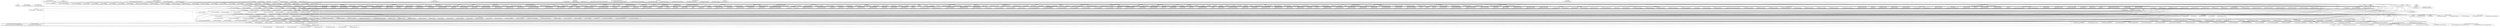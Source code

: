 digraph {
graph [overlap=false]
subgraph cluster_Catalyst_Dispatcher {
	label="Catalyst::Dispatcher";
	"Catalyst::Dispatcher::BEGIN@9";
	"Catalyst::Dispatcher::BEGIN@10";
	"Catalyst::Dispatcher::BEGIN@11";
	"Catalyst::Dispatcher::meta";
	"Catalyst::Dispatcher::BEGIN@12";
}
subgraph cluster_Data_Stream_Bulk_DBI {
	label="Data::Stream::Bulk::DBI";
	"Data::Stream::Bulk::DBI::meta";
}
subgraph cluster_Catalyst {
	label="Catalyst";
	"Catalyst::_setup_finished_accessor";
	"Catalyst::BEGIN@10";
	"Catalyst::BEGIN@32";
	"Catalyst::_context_class_accessor";
	"Catalyst::BEGIN@9";
	"Catalyst::BEGIN@8";
	"Catalyst::_response_class_accessor";
	"Catalyst::BEGIN@12";
	"Catalyst::_request_class_accessor";
	"Catalyst::_stats_class_accessor";
	"Catalyst::meta";
	"Catalyst::BEGIN@13";
	"Catalyst::_engine_loader_accessor";
	"Catalyst::BEGIN@16";
	"Catalyst::BEGIN@14";
	"Catalyst::BEGIN@11";
	"Catalyst::_loading_psgi_file_accessor";
	"Catalyst::_dispatcher_class_accessor";
	"Catalyst::_log_accessor";
}
subgraph cluster_Class_MOP_Mixin_HasMethods {
	label="Class::MOP::Mixin::HasMethods";
	"Class::MOP::Mixin::HasMethods::_restore_metamethods_from";
	"Class::MOP::Mixin::HasMethods::_add_meta_method";
	"Class::MOP::Mixin::HasMethods::_get_local_methods";
	"Class::MOP::Mixin::HasMethods::get_method";
	"Class::MOP::Mixin::HasMethods::has_method";
	"Class::MOP::Mixin::HasMethods::add_method";
	"Class::MOP::Mixin::HasMethods::get_method_list";
	"Class::MOP::Mixin::HasMethods::method_metaclass";
	"Class::MOP::Mixin::HasMethods::wrapped_method_metaclass";
}
subgraph cluster_Catalyst_ActionChain {
	label="Catalyst::ActionChain";
	"Catalyst::ActionChain::meta";
}
subgraph cluster_MooseX_Traits___ANON___SERIAL_7 {
	label="MooseX::Traits::__ANON__::SERIAL::7";
	"MooseX::Traits::__ANON__::SERIAL::7::meta";
}
subgraph cluster_Catalyst_DispatchType_Index {
	label="Catalyst::DispatchType::Index";
	"Catalyst::DispatchType::Index::meta";
}
subgraph cluster_Catalyst_DispatchType {
	label="Catalyst::DispatchType";
	"Catalyst::DispatchType::meta";
}
subgraph cluster_Text_Tradition_Collation {
	label="Text::Tradition::Collation";
	"Text::Tradition::Collation::BEGIN@10";
	"Text::Tradition::Collation::BEGIN@9";
	"Text::Tradition::Collation::meta";
}
subgraph cluster_Moose_Meta_Method_Constructor {
	label="Moose::Meta::Method::Constructor";
	"Moose::Meta::Method::Constructor::new";
}
subgraph cluster_KiokuDB_Backend_Serialize_JSPON_Expander {
	label="KiokuDB::Backend::Serialize::JSPON::Expander";
	"KiokuDB::Backend::Serialize::JSPON::Expander::meta";
}
subgraph cluster_KiokuDB_Error_UnknownObjects {
	label="KiokuDB::Error::UnknownObjects";
	"KiokuDB::Error::UnknownObjects::meta";
}
subgraph cluster_Catalyst_Exception {
	label="Catalyst::Exception";
	"Catalyst::Exception::meta";
}
subgraph cluster_KiokuDB_GC_Naive_Sweep_Results {
	label="KiokuDB::GC::Naive::Sweep::Results";
	"KiokuDB::GC::Naive::Sweep::Results::meta";
}
subgraph cluster_KiokuDB_TypeMap_Entry_Alias {
	label="KiokuDB::TypeMap::Entry::Alias";
	"KiokuDB::TypeMap::Entry::Alias::meta";
}
subgraph cluster_KiokuX_Model {
	label="KiokuX::Model";
	"KiokuX::Model::BEGIN@7";
	"KiokuX::Model::meta";
}
subgraph cluster_TryCatch {
	label="TryCatch";
	"TryCatch::BEGIN@11";
}
subgraph cluster_Data_Stream_Bulk_Chunked {
	label="Data::Stream::Bulk::Chunked";
	"Data::Stream::Bulk::Chunked::meta";
}
subgraph cluster_Moose_Meta_TypeConstraint_DuckType {
	label="Moose::Meta::TypeConstraint::DuckType";
	"Moose::Meta::TypeConstraint::DuckType::meta";
}
subgraph cluster_KiokuDB_Linker {
	label="KiokuDB::Linker";
	"KiokuDB::Linker::BEGIN@18";
	"KiokuDB::Linker::meta";
}
subgraph cluster_KiokuDB_Set_Loaded {
	label="KiokuDB::Set::Loaded";
	"KiokuDB::Set::Loaded::meta";
}
subgraph cluster_Class_MOP_Instance {
	label="Class::MOP::Instance";
	"Class::MOP::Instance::create_instance";
	"Class::MOP::Instance::is_dependent_on_superclasses";
	"Class::MOP::Instance::BEGIN@11";
	"Class::MOP::Instance::new";
	"Class::MOP::Instance::BEGIN@3";
	"Class::MOP::Instance::inline_create_instance";
	"Class::MOP::Instance::_set_mop_slot";
	"Class::MOP::Instance::BEGIN@15";
	"Class::MOP::Instance::BEGIN@10";
	"Class::MOP::Instance::BEGIN@13";
	"Class::MOP::Instance::rebless_instance_structure";
}
subgraph cluster_MooseX_Traits___ANON___SERIAL_3 {
	label="MooseX::Traits::__ANON__::SERIAL::3";
	"MooseX::Traits::__ANON__::SERIAL::3::meta";
}
subgraph cluster_Catalyst_Component {
	label="Catalyst::Component";
	"Catalyst::Component::__config_accessor";
	"Catalyst::Component::meta";
	"Catalyst::Component::__plugins_accessor";
}
subgraph cluster_Catalyst_Request_Upload {
	label="Catalyst::Request::Upload";
	"Catalyst::Request::Upload::meta";
}
subgraph cluster_MooseX_Types_Structured_MessageStack {
	label="MooseX::Types::Structured::MessageStack";
	"MooseX::Types::Structured::MessageStack::meta";
}
subgraph cluster_Moose_Meta_TypeConstraint_Role {
	label="Moose::Meta::TypeConstraint::Role";
	"Moose::Meta::TypeConstraint::Role::meta";
}
subgraph cluster_Catalyst_Plugin_ConfigLoader {
	label="Catalyst::Plugin::ConfigLoader";
	"Catalyst::Plugin::ConfigLoader::BEGIN@8";
}
subgraph cluster_KiokuDB_TypeMap_Entry_Closure {
	label="KiokuDB::TypeMap::Entry::Closure";
	"KiokuDB::TypeMap::Entry::Closure::meta";
}
subgraph cluster_stemmaweb_Model_Directory {
	label="stemmaweb::Model::Directory";
	"stemmaweb::Model::Directory::meta";
}
subgraph cluster_MooseX_Meta_TypeCoercion_Structured_Optional {
	label="MooseX::Meta::TypeCoercion::Structured::Optional";
	"MooseX::Meta::TypeCoercion::Structured::Optional::meta";
}
subgraph cluster_MooseX_Emulate_Class_Accessor_Fast {
	label="MooseX::Emulate::Class::Accessor::Fast";
	"MooseX::Emulate::Class::Accessor::Fast::mk_accessors";
}
subgraph cluster_Moose_Meta_Class___ANON___SERIAL_23 {
	label="Moose::Meta::Class::__ANON__::SERIAL::23";
	"Moose::Meta::Class::__ANON__::SERIAL::23::install_accessors";
	"Moose::Meta::Class::__ANON__::SERIAL::23::meta";
}
subgraph cluster_Moose_Meta_Method_Overridden {
	label="Moose::Meta::Method::Overridden";
	"Moose::Meta::Method::Overridden::new";
}
subgraph cluster_Class_MOP_Module {
	label="Class::MOP::Module";
	"Class::MOP::Module::create";
}
subgraph cluster_KiokuDB_Backend_DBI {
	label="KiokuDB::Backend::DBI";
	"KiokuDB::Backend::DBI::BEGIN@30";
	"KiokuDB::Backend::DBI::BEGIN@21";
	"KiokuDB::Backend::DBI::BEGIN@28";
	"KiokuDB::Backend::DBI::meta";
	"KiokuDB::Backend::DBI::BEGIN@29";
	"KiokuDB::Backend::DBI::BEGIN@31";
}
subgraph cluster_Moose_Meta_TypeConstraint_Enum {
	label="Moose::Meta::TypeConstraint::Enum";
	"Moose::Meta::TypeConstraint::Enum::meta";
}
subgraph cluster_MooseX_Traits___ANON___SERIAL_5 {
	label="MooseX::Traits::__ANON__::SERIAL::5";
	"MooseX::Traits::__ANON__::SERIAL::5::meta";
}
subgraph cluster_Catalyst_Request {
	label="Catalyst::Request";
	"Catalyst::Request::meta";
}
subgraph cluster_KiokuDB_Reference {
	label="KiokuDB::Reference";
	"KiokuDB::Reference::meta";
}
subgraph cluster_Moose_Meta_TypeConstraint_Parameterized {
	label="Moose::Meta::TypeConstraint::Parameterized";
	"Moose::Meta::TypeConstraint::Parameterized::meta";
}
subgraph cluster_Moose_Meta_Role_Application_RoleSummation {
	label="Moose::Meta::Role::Application::RoleSummation";
	"Moose::Meta::Role::Application::RoleSummation::meta";
}
subgraph cluster_Sub_Name {
	label="Sub::Name";
	"Sub::Name::subname";
}
subgraph cluster_Scalar_Util {
	label="Scalar::Util";
	"Scalar::Util::blessed";
}
subgraph cluster_Data_Stream_Bulk_Nil {
	label="Data::Stream::Bulk::Nil";
	"Data::Stream::Bulk::Nil::meta";
}
subgraph cluster_MooseX_Traits___ANON___SERIAL_1 {
	label="MooseX::Traits::__ANON__::SERIAL::1";
	"MooseX::Traits::__ANON__::SERIAL::1::meta";
}
subgraph cluster_KiokuDB_Stream_Objects {
	label="KiokuDB::Stream::Objects";
	"KiokuDB::Stream::Objects::meta";
}
subgraph cluster_Moose_Meta_Method {
	label="Moose::Meta::Method";
	"Moose::Meta::Method::_new";
	"Moose::Meta::Method::_get_compatible_metaclass";
}
subgraph cluster_Moose_Meta_Class___ANON___SERIAL_30 {
	label="Moose::Meta::Class::__ANON__::SERIAL::30";
	"Moose::Meta::Class::__ANON__::SERIAL::30::meta";
}
subgraph cluster_Moose_Meta_Class___ANON___SERIAL_6 {
	label="Moose::Meta::Class::__ANON__::SERIAL::6";
	"Moose::Meta::Class::__ANON__::SERIAL::6::wrap";
}
subgraph cluster_Catalyst_ClassData {
	label="Catalyst::ClassData";
	"Catalyst::ClassData::mk_classdata";
}
subgraph cluster_Class_MOP_Method {
	label="Class::MOP::Method";
	"Class::MOP::Method::name";
	"Class::MOP::Method::_new";
}
subgraph cluster_Moose_Meta_Role_Application_ToClass {
	label="Moose::Meta::Role::Application::ToClass";
	"Moose::Meta::Role::Application::ToClass::meta";
	"Moose::Meta::Role::Application::ToClass::_new";
	"Moose::Meta::Role::Application::ToClass::check_required_methods";
	"Moose::Meta::Role::Application::ToClass::apply_method_modifiers";
}
subgraph cluster_Catalyst_EngineLoader {
	label="Catalyst::EngineLoader";
	"Catalyst::EngineLoader::meta";
}
subgraph cluster_Catalyst_Action {
	label="Catalyst::Action";
	"Catalyst::Action::meta";
}
subgraph cluster_Text_Tradition_Stemma {
	label="Text::Tradition::Stemma";
	"Text::Tradition::Stemma::meta";
}
subgraph cluster_KiokuDB_Collapser_Buffer {
	label="KiokuDB::Collapser::Buffer";
	"KiokuDB::Collapser::Buffer::meta";
}
subgraph cluster_Class_MOP_Class_Immutable_Moose_Meta_Class {
	label="Class::MOP::Class::Immutable::Moose::Meta::Class";
	"Class::MOP::Class::Immutable::Moose::Meta::Class::class_precedence_list";
	"Class::MOP::Class::Immutable::Moose::Meta::Class::get_all_attributes";
	"Class::MOP::Class::Immutable::Moose::Meta::Class::is_immutable";
	"Class::MOP::Class::Immutable::Moose::Meta::Class::superclasses";
	"Class::MOP::Class::Immutable::Moose::Meta::Class::get_meta_instance";
	"Class::MOP::Class::Immutable::Moose::Meta::Class::linearized_isa";
}
subgraph cluster_KiokuDB_LiveObjects {
	label="KiokuDB::LiveObjects";
	"KiokuDB::LiveObjects::BEGIN@14";
	"KiokuDB::LiveObjects::meta";
	"KiokuDB::LiveObjects::BEGIN@13";
}
subgraph cluster_Try_Tiny {
	label="Try::Tiny";
	"Try::Tiny::catch";
	"Try::Tiny::try";
}
subgraph cluster_metaclass {
	label="metaclass";
	"metaclass::import";
}
subgraph cluster_UNIVERSAL {
	label="UNIVERSAL";
	"UNIVERSAL::isa";
	"UNIVERSAL::can";
}
subgraph cluster_Moose_Meta_Class {
	label="Moose::Meta::Class";
	"Moose::Meta::Class::reinitialize";
	"Moose::Meta::Class::_inline_params";
	"Moose::Meta::Class::new_object";
	"Moose::Meta::Class::_inline_BUILDALL";
	"Moose::Meta::Class::_base_metaclasses";
	"Moose::Meta::Class::immutable_trait";
	"Moose::Meta::Class::initialize";
	"Moose::Meta::Class::create";
	"Moose::Meta::Class::error_class";
	"Moose::Meta::Class::_generate_fallback_constructor";
	"Moose::Meta::Class::_fix_single_metaclass_incompatibility";
	"Moose::Meta::Class::_inline_triggers";
	"Moose::Meta::Class::excludes_role";
	"Moose::Meta::Class::_eval_environment";
	"Moose::Meta::Class::_immutable_options";
	"Moose::Meta::Class::does_role";
	"Moose::Meta::Class::_inline_init_attr_from_default";
	"Moose::Meta::Class::superclasses";
	"Moose::Meta::Class::_inline_init_attr_from_constructor";
	"Moose::Meta::Class::_call_all_triggers";
	"Moose::Meta::Class::_restore_metaobjects_from";
	"Moose::Meta::Class::constructor_class";
	"Moose::Meta::Class::_inline_slot_initializer";
	"Moose::Meta::Class::_inline_BUILDARGS";
	"Moose::Meta::Class::_inline_extra_init";
	"Moose::Meta::Class::_fix_class_metaclass_incompatibility";
	"Moose::Meta::Class::destructor_class";
	"Moose::Meta::Class::_process_inherited_attribute";
	"Moose::Meta::Class::_fixup_attributes_after_rebless";
}
subgraph cluster_Text_Tradition_Collation_RelationshipStore {
	label="Text::Tradition::Collation::RelationshipStore";
	"Text::Tradition::Collation::RelationshipStore::BEGIN@5";
	"Text::Tradition::Collation::RelationshipStore::BEGIN@6";
	"Text::Tradition::Collation::RelationshipStore::meta";
}
subgraph cluster_Moose_Meta_Method_Destructor {
	label="Moose::Meta::Method::Destructor";
	"Moose::Meta::Method::Destructor::_generate_DEMOLISHALL";
	"Moose::Meta::Method::Destructor::new";
	"Moose::Meta::Method::Destructor::is_needed";
}
subgraph cluster_Catalyst_ActionContainer {
	label="Catalyst::ActionContainer";
	"Catalyst::ActionContainer::meta";
}
subgraph cluster_Class_Load {
	label="Class::Load";
	"Class::Load::load_class";
}
subgraph cluster_KiokuDB_Set_Base {
	label="KiokuDB::Set::Base";
	"KiokuDB::Set::Base::meta";
}
subgraph cluster_KiokuDB_TypeMap_Entry_Callback {
	label="KiokuDB::TypeMap::Entry::Callback";
	"KiokuDB::TypeMap::Entry::Callback::meta";
}
subgraph cluster_Parse_Method_Signatures {
	label="Parse::Method::Signatures";
	"Parse::Method::Signatures::meta";
}
subgraph cluster_Moose_Meta_TypeCoercion_Union {
	label="Moose::Meta::TypeCoercion::Union";
	"Moose::Meta::TypeCoercion::Union::meta";
}
subgraph cluster_Parse_Method_Signatures_Sig {
	label="Parse::Method::Signatures::Sig";
	"Parse::Method::Signatures::Sig::meta";
}
subgraph cluster_Class_MOP_MiniTrait {
	label="Class::MOP::MiniTrait";
	"Class::MOP::MiniTrait::BEGIN@2";
	"Class::MOP::MiniTrait::BEGIN@10";
	"Class::MOP::MiniTrait::apply";
	"Class::MOP::MiniTrait::BEGIN@12";
	"Class::MOP::MiniTrait::BEGIN@9";
}
subgraph cluster_Class_MOP_Class_ {
	label="Class::MOP::Class:";
	"Class::MOP::Class:::around";
}
subgraph cluster_KiokuDB_TypeMap_Shadow {
	label="KiokuDB::TypeMap::Shadow";
	"KiokuDB::TypeMap::Shadow::meta";
}
subgraph cluster_Catalyst_Model_KiokuDB {
	label="Catalyst::Model::KiokuDB";
	"Catalyst::Model::KiokuDB::meta";
	"Catalyst::Model::KiokuDB::BUILD";
}
subgraph cluster_List_MoreUtils {
	label="List::MoreUtils";
	"List::MoreUtils::all";
}
subgraph cluster_warnings {
	label="warnings";
	"warnings::import";
}
subgraph cluster_MooseX_Role_Parameterized_Meta_Role_Parameterized {
	label="MooseX::Role::Parameterized::Meta::Role::Parameterized";
	"MooseX::Role::Parameterized::Meta::Role::Parameterized::meta";
}
subgraph cluster_Catalyst_DispatchType_Chained {
	label="Catalyst::DispatchType::Chained";
	"Catalyst::DispatchType::Chained::BEGIN@7";
	"Catalyst::DispatchType::Chained::meta";
}
subgraph cluster_KiokuDB_GC_Naive {
	label="KiokuDB::GC::Naive";
	"KiokuDB::GC::Naive::BEGIN@6";
	"KiokuDB::GC::Naive::BEGIN@7";
	"KiokuDB::GC::Naive::meta";
}
subgraph cluster_Moose_Meta_Role {
	label="Moose::Meta::Role";
	"Moose::Meta::Role::meta";
	"Moose::Meta::Role::_new";
}
subgraph cluster_KiokuDB_TypeMap_Entry_DBIC_ResultSource {
	label="KiokuDB::TypeMap::Entry::DBIC::ResultSource";
	"KiokuDB::TypeMap::Entry::DBIC::ResultSource::meta";
}
subgraph cluster_Parse_Method_Signatures_TypeConstraint {
	label="Parse::Method::Signatures::TypeConstraint";
	"Parse::Method::Signatures::TypeConstraint::meta";
}
subgraph cluster_MooseX_Traits_Util {
	label="MooseX::Traits::Util";
	"MooseX::Traits::Util::transform_trait";
}
subgraph cluster_Catalyst_Exception_Go {
	label="Catalyst::Exception::Go";
	"Catalyst::Exception::Go::meta";
}
subgraph cluster_Text_Tradition_Witness {
	label="Text::Tradition::Witness";
	"Text::Tradition::Witness::meta";
}
subgraph cluster_Catalyst_DispatchType_Path {
	label="Catalyst::DispatchType::Path";
	"Catalyst::DispatchType::Path::meta";
}
subgraph cluster_Parse_Method_Signatures_Param {
	label="Parse::Method::Signatures::Param";
	"Parse::Method::Signatures::Param::meta";
}
subgraph cluster_Class_MOP_Method_Accessor {
	label="Class::MOP::Method::Accessor";
	"Class::MOP::Method::Accessor::BEGIN@11";
	"Class::MOP::Method::Accessor::BEGIN@13";
	"Class::MOP::Method::Accessor::BEGIN@15";
	"Class::MOP::Method::Accessor::BEGIN@3";
	"Class::MOP::Method::Accessor::_new";
	"Class::MOP::Method::Accessor::BEGIN@14";
	"Class::MOP::Method::Accessor::BEGIN@10";
	"Class::MOP::Method::Accessor::BEGIN@17";
}
subgraph cluster_Class_Load_XS {
	label="Class::Load::XS";
	"Class::Load::XS::is_class_loaded";
}
subgraph cluster_stemmaweb_Controller_Stexaminer {
	label="stemmaweb::Controller::Stexaminer";
	"stemmaweb::Controller::Stexaminer::meta";
}
subgraph cluster_Class_MOP_Class {
	label="Class::MOP::Class";
	"Class::MOP::Class::BEGIN@14";
	"Class::MOP::Class::linearized_isa";
	"Class::MOP::Class::find_attribute_by_name";
	"Class::MOP::Class::class_precedence_list";
	"Class::MOP::Class::make_immutable";
	"Class::MOP::Class::BEGIN@24";
	"Class::MOP::Class::_inline_slot_initializer";
	"Class::MOP::Class::_inline_slot_initializers";
	"Class::MOP::Class::_inline_fallback_constructor";
	"Class::MOP::Class::BEGIN@17";
	"Class::MOP::Class::_immutable_metaclass";
	"Class::MOP::Class::immutable_trait";
	"Class::MOP::Class::BEGIN@13";
	"Class::MOP::Class::_construct_instance";
	"Class::MOP::Class::_inline_default_value";
	"Class::MOP::Class::_single_metaclass_is_compatible";
	"Class::MOP::Class::_inline_create_instance";
	"Class::MOP::Class::_inline_preserve_weak_metaclasses";
	"Class::MOP::Class::find_all_methods_by_name";
	"Class::MOP::Class::remove_attribute";
	"Class::MOP::Class::is_pristine";
	"Class::MOP::Class::instance_metaclass";
	"Class::MOP::Class::create";
	"Class::MOP::Class::find_method_by_name";
	"Class::MOP::Class::_method_lookup_order";
	"Class::MOP::Class::_eval_environment";
	"Class::MOP::Class::constructor_name";
	"Class::MOP::Class::_immutable_options";
	"Class::MOP::Class::_check_single_metaclass_compatibility";
	"Class::MOP::Class::CORE:sort";
	"Class::MOP::Class::_check_metaclass_compatibility";
	"Class::MOP::Class::BEGIN@22";
	"Class::MOP::Class::rebless_instance_away";
	"Class::MOP::Class::_inline_init_attr_from_constructor";
	"Class::MOP::Class::_inline_extra_init";
	"Class::MOP::Class::is_mutable";
	"Class::MOP::Class::_inline_new_object";
	"Class::MOP::Class::destructor_class";
	"Class::MOP::Class::_install_inlined_code";
	"Class::MOP::Class::add_before_method_modifier";
	"Class::MOP::Class::_base_metaclasses";
	"Class::MOP::Class::_remove_generated_metaobjects";
	"Class::MOP::Class::_single_metaclass_can_be_made_compatible";
	"Class::MOP::Class::BEGIN@19";
	"Class::MOP::Class::BEGIN@10";
	"Class::MOP::Class::invalidate_meta_instances";
	"Class::MOP::Class::_fix_single_metaclass_incompatibility";
	"Class::MOP::Class::add_around_method_modifier";
	"Class::MOP::Class::BEGIN@26";
	"Class::MOP::Class::_superclasses_updated";
	"Class::MOP::Class::_class_metaclass_can_be_made_compatible";
	"Class::MOP::Class::constructor_class";
	"Class::MOP::Class::_initialize_immutable";
	"Class::MOP::Class::BEGIN@3";
	"Class::MOP::Class::_post_add_attribute";
	"Class::MOP::Class::invalidate_meta_instance";
	"Class::MOP::Class::add_after_method_modifier";
	"Class::MOP::Class::_generate_fallback_constructor";
	"Class::MOP::Class::_inline_accessors";
	"Class::MOP::Class::new_object";
	"Class::MOP::Class::is_anon_class";
	"Class::MOP::Class::find_next_method_by_name";
	"Class::MOP::Class::_inline_generate_instance";
	"Class::MOP::Class::_inline_constructor";
	"Class::MOP::Class::_inline_params";
	"Class::MOP::Class::_superclass_metas";
	"Class::MOP::Class::create_anon_class";
	"Class::MOP::Class::get_all_attributes";
	"Class::MOP::Class::_fix_class_metaclass_incompatibility";
	"Class::MOP::Class::_rebless_as_immutable";
	"Class::MOP::Class::_restore_metaobjects_from";
	"Class::MOP::Class::_check_class_metaclass_compatibility";
	"Class::MOP::Class::_new";
	"Class::MOP::Class::BEGIN@20";
	"Class::MOP::Class::superclasses";
	"Class::MOP::Class::BEGIN@21";
	"Class::MOP::Class::_fix_metaclass_incompatibility";
	"Class::MOP::Class::BEGIN@15";
	"Class::MOP::Class::initialize";
	"Class::MOP::Class::__ANON__[Class/MOP/Class.pm:892]";
	"Class::MOP::Class::_inline_init_attr_from_default";
	"Class::MOP::Class::BEGIN@16";
	"Class::MOP::Class::is_immutable";
	"Class::MOP::Class::_construct_class_instance";
	"Class::MOP::Class::BEGIN@23";
	"Class::MOP::Class::_real_ref_name";
	"Class::MOP::Class::get_meta_instance";
	"Class::MOP::Class::_inline_destructor";
	"Class::MOP::Class::get_all_methods";
	"Class::MOP::Class::reinitialize";
	"Class::MOP::Class::_create_meta_instance";
	"Class::MOP::Class::_force_rebless_instance";
	"Class::MOP::Class::_add_inlined_method";
	"Class::MOP::Class::_attach_attribute";
	"Class::MOP::Class::_class_metaclass_is_compatible";
	"Class::MOP::Class::_can_fix_metaclass_incompatibility";
	"Class::MOP::Class::__ANON__[Class/MOP/Class.pm:1072]";
	"Class::MOP::Class::BEGIN@11";
	"Class::MOP::Class::_fixup_attributes_after_rebless";
	"Class::MOP::Class::update_meta_instance_dependencies";
	"Class::MOP::Class::immutable_options";
}
subgraph cluster_Data_Stream_Bulk_Cat {
	label="Data::Stream::Bulk::Cat";
	"Data::Stream::Bulk::Cat::meta";
}
subgraph cluster_stemmaweb_Controller_Root {
	label="stemmaweb::Controller::Root";
	"stemmaweb::Controller::Root::meta";
}
subgraph cluster_KiokuDB_TypeMap_Entry_Naive {
	label="KiokuDB::TypeMap::Entry::Naive";
	"KiokuDB::TypeMap::Entry::Naive::meta";
}
subgraph cluster_KiokuDB_Thunk {
	label="KiokuDB::Thunk";
	"KiokuDB::Thunk::meta";
}
subgraph cluster_Moose_Object {
	label="Moose::Object";
	"Moose::Object::BUILDALL";
	"Moose::Object::does";
	"Moose::Object::new";
}
subgraph cluster_main {
	label="main";
	"main::BEGIN@10";
}
subgraph cluster_Class_MOP_Mixin_AttributeCore {
	label="Class::MOP::Mixin::AttributeCore";
	"Class::MOP::Mixin::AttributeCore::default";
	"Class::MOP::Mixin::AttributeCore::has_builder";
	"Class::MOP::Mixin::AttributeCore::has_initializer";
	"Class::MOP::Mixin::AttributeCore::has_default";
	"Class::MOP::Mixin::AttributeCore::name";
	"Class::MOP::Mixin::AttributeCore::init_arg";
	"Class::MOP::Mixin::AttributeCore::is_default_a_coderef";
	"Class::MOP::Mixin::AttributeCore::builder";
}
subgraph cluster_Moose_Meta_Role_Application_ToRole {
	label="Moose::Meta::Role::Application::ToRole";
	"Moose::Meta::Role::Application::ToRole::meta";
	"Moose::Meta::Role::Application::ToRole::_new";
}
subgraph cluster_Moose {
	label="Moose";
	"Moose::init_meta";
	"Moose::BEGIN@47";
}
subgraph cluster_mro {
	label="mro";
	"mro::get_linear_isa";
	"mro::get_mro";
}
subgraph cluster_Moose_Meta_TypeConstraint_Registry {
	label="Moose::Meta::TypeConstraint::Registry";
	"Moose::Meta::TypeConstraint::Registry::meta";
}
subgraph cluster_Moose_Meta_Class___ANON___SERIAL_17 {
	label="Moose::Meta::Class::__ANON__::SERIAL::17";
	"Moose::Meta::Class::__ANON__::SERIAL::17::meta";
	"Moose::Meta::Class::__ANON__::SERIAL::17::install_accessors";
}
subgraph cluster_KiokuDB_TypeMap_Entry_Passthrough {
	label="KiokuDB::TypeMap::Entry::Passthrough";
	"KiokuDB::TypeMap::Entry::Passthrough::meta";
}
subgraph cluster_KiokuDB_TypeMap {
	label="KiokuDB::TypeMap";
	"KiokuDB::TypeMap::meta";
	"KiokuDB::TypeMap::resolve";
	"KiokuDB::TypeMap::BEGIN@10";
}
subgraph cluster_stemmaweb_Controller_Microservice {
	label="stemmaweb::Controller::Microservice";
	"stemmaweb::Controller::Microservice::meta";
}
subgraph cluster_Class_MOP_Method_Wrapped {
	label="Class::MOP::Method::Wrapped";
	"Class::MOP::Method::Wrapped::BEGIN@14";
	"Class::MOP::Method::Wrapped::add_around_modifier";
	"Class::MOP::Method::Wrapped::wrap";
	"Class::MOP::Method::Wrapped::BEGIN@13";
	"Class::MOP::Method::Wrapped::BEGIN@11";
	"Class::MOP::Method::Wrapped::BEGIN@10";
	"Class::MOP::Method::Wrapped::add_after_modifier";
	"Class::MOP::Method::Wrapped::_new";
	"Class::MOP::Method::Wrapped::BEGIN@16";
	"Class::MOP::Method::Wrapped::BEGIN@3";
	"Class::MOP::Method::Wrapped::add_before_modifier";
}
subgraph cluster_KiokuDB_Entry_Skip {
	label="KiokuDB::Entry::Skip";
	"KiokuDB::Entry::Skip::meta";
}
subgraph cluster_Moose_Meta_Class___ANON___SERIAL_33 {
	label="Moose::Meta::Class::__ANON__::SERIAL::33";
	"Moose::Meta::Class::__ANON__::SERIAL::33::meta";
}
subgraph cluster_MooseX_Role_Parameterized_Meta_Role_Parameterizable {
	label="MooseX::Role::Parameterized::Meta::Role::Parameterizable";
	"MooseX::Role::Parameterized::Meta::Role::Parameterizable::_build_parameters_metaclass";
	"MooseX::Role::Parameterized::Meta::Role::Parameterizable::BEGIN@7";
	"MooseX::Role::Parameterized::Meta::Role::Parameterizable::meta";
}
subgraph cluster_base {
	label="base";
	"base::import";
}
subgraph cluster_KiokuDB_Backend_TypeMap_Default_JSON {
	label="KiokuDB::Backend::TypeMap::Default::JSON";
	"KiokuDB::Backend::TypeMap::Default::JSON::BEGIN@6";
}
subgraph cluster_KiokuDB_LiveObjects_Scope {
	label="KiokuDB::LiveObjects::Scope";
	"KiokuDB::LiveObjects::Scope::meta";
}
subgraph cluster_Module_Runtime {
	label="Module::Runtime";
	"Module::Runtime::require_module";
}
subgraph cluster_MooseX_Traits___ANON___SERIAL_4 {
	label="MooseX::Traits::__ANON__::SERIAL::4";
	"MooseX::Traits::__ANON__::SERIAL::4::meta";
}
subgraph cluster_Exporter {
	label="Exporter";
	"Exporter::import";
}
subgraph cluster_KiokuDB_Set_Stored {
	label="KiokuDB::Set::Stored";
	"KiokuDB::Set::Stored::meta";
}
subgraph cluster_Catalyst_DispatchType_Regex {
	label="Catalyst::DispatchType::Regex";
	"Catalyst::DispatchType::Regex::meta";
}
subgraph cluster_Data_Stream_Bulk_Util {
	label="Data::Stream::Bulk::Util";
	"Data::Stream::Bulk::Util::BEGIN@14";
}
subgraph cluster_Data_Stream_Bulk_Filter {
	label="Data::Stream::Bulk::Filter";
	"Data::Stream::Bulk::Filter::meta";
}
subgraph cluster_Catalyst_Controller {
	label="Catalyst::Controller";
	"Catalyst::Controller::meta";
}
subgraph cluster_Class_MOP_Class_Immutable_Moose_Meta_Class___ANON___SERIAL_30 {
	label="Class::MOP::Class::Immutable::Moose::Meta::Class::__ANON__::SERIAL::30";
	"Class::MOP::Class::Immutable::Moose::Meta::Class::__ANON__::SERIAL::30::is_immutable";
}
subgraph cluster_KiokuDB_TypeMap_Entry_Set {
	label="KiokuDB::TypeMap::Entry::Set";
	"KiokuDB::TypeMap::Entry::Set::meta";
	"KiokuDB::TypeMap::Entry::Set::BEGIN@8";
	"KiokuDB::TypeMap::Entry::Set::BEGIN@9";
}
subgraph cluster_Moose_Meta_Attribute {
	label="Moose::Meta::Attribute";
	"Moose::Meta::Attribute::interpolate_class";
	"Moose::Meta::Attribute::_weaken_value";
	"Moose::Meta::Attribute::initialize_instance_slot";
	"Moose::Meta::Attribute::_find_delegate_metaclass";
	"Moose::Meta::Attribute::_new";
	"Moose::Meta::Attribute::BEGIN@24";
	"Moose::Meta::Attribute::new";
	"Moose::Meta::Attribute::remove_accessors";
	"Moose::Meta::Attribute::_inline_set_value";
	"Moose::Meta::Attribute::install_accessors";
	"Moose::Meta::Attribute::_inline_weaken_value";
	"Moose::Meta::Attribute::_get_delegate_method_list";
}
subgraph cluster_MooseX_Role_Parameterized_Parameters {
	label="MooseX::Role::Parameterized::Parameters";
	"MooseX::Role::Parameterized::Parameters::meta";
}
subgraph cluster_MooseX_Meta_TypeConstraint_Structured {
	label="MooseX::Meta::TypeConstraint::Structured";
	"MooseX::Meta::TypeConstraint::Structured::meta";
	"MooseX::Meta::TypeConstraint::Structured::BEGIN@8";
}
subgraph cluster_Catalyst_Log {
	label="Catalyst::Log";
	"Catalyst::Log::meta";
}
subgraph cluster_Moose_Meta_Role_Composite {
	label="Moose::Meta::Role::Composite";
	"Moose::Meta::Role::Composite::meta";
}
subgraph cluster_Catalyst_Utils {
	label="Catalyst::Utils";
	"Catalyst::Utils::ensure_class_loaded";
}
subgraph cluster_Moose_Meta_Class___ANON___SERIAL_31 {
	label="Moose::Meta::Class::__ANON__::SERIAL::31";
	"Moose::Meta::Class::__ANON__::SERIAL::31::meta";
}
subgraph cluster_MooseX_Role_Parameterized {
	label="MooseX::Role::Parameterized";
	"MooseX::Role::Parameterized::BEGIN@7";
}
subgraph cluster_Moose_Util_MetaRole {
	label="Moose::Util::MetaRole";
	"Moose::Util::MetaRole::_make_new_class";
	"Moose::Util::MetaRole::_make_new_metaclass";
}
subgraph cluster_KiokuDB_Serializer_JSON {
	label="KiokuDB::Serializer::JSON";
	"KiokuDB::Serializer::JSON::meta";
}
subgraph cluster_Catalyst_Exception_Detach {
	label="Catalyst::Exception::Detach";
	"Catalyst::Exception::Detach::meta";
}
subgraph cluster_MooseX_Meta_TypeCoercion_Structured {
	label="MooseX::Meta::TypeCoercion::Structured";
	"MooseX::Meta::TypeCoercion::Structured::meta";
}
subgraph cluster_KiokuDB_TypeMap_Entry_DBIC_Row {
	label="KiokuDB::TypeMap::Entry::DBIC::Row";
	"KiokuDB::TypeMap::Entry::DBIC::Row::meta";
}
subgraph cluster_KiokuDB_GC_Naive_Sweep {
	label="KiokuDB::GC::Naive::Sweep";
	"KiokuDB::GC::Naive::Sweep::meta";
}
subgraph cluster_KiokuDB_Collapser {
	label="KiokuDB::Collapser";
	"KiokuDB::Collapser::BEGIN@17";
	"KiokuDB::Collapser::BEGIN@15";
	"KiokuDB::Collapser::BEGIN@14";
	"KiokuDB::Collapser::BEGIN@20";
	"KiokuDB::Collapser::BEGIN@16";
	"KiokuDB::Collapser::BEGIN@18";
	"KiokuDB::Collapser::meta";
}
subgraph cluster_KiokuDB_TypeMap_Entry_Std {
	label="KiokuDB::TypeMap::Entry::Std";
	"KiokuDB::TypeMap::Entry::Std::BEGIN@6";
}
subgraph cluster_KiokuDB_TypeMap_Entry_Ref {
	label="KiokuDB::TypeMap::Entry::Ref";
	"KiokuDB::TypeMap::Entry::Ref::meta";
}
subgraph cluster_Data_Visitor_Callback {
	label="Data::Visitor::Callback";
	"Data::Visitor::Callback::meta";
}
subgraph cluster_Catalyst_View {
	label="Catalyst::View";
	"Catalyst::View::meta";
}
subgraph cluster_Text_Tradition {
	label="Text::Tradition";
	"Text::Tradition::BEGIN@7";
	"Text::Tradition::BEGIN@8";
	"Text::Tradition::meta";
	"Text::Tradition::BEGIN@6";
}
subgraph cluster_MooseX_MethodAttributes_Inheritable {
	label="MooseX::MethodAttributes::Inheritable";
	"MooseX::MethodAttributes::Inheritable::meta";
}
subgraph cluster_Moose_Meta_TypeConstraint_Union {
	label="Moose::Meta::TypeConstraint::Union";
	"Moose::Meta::TypeConstraint::Union::meta";
}
subgraph cluster_Moose_Meta_TypeCoercion {
	label="Moose::Meta::TypeCoercion";
	"Moose::Meta::TypeCoercion::new";
	"Moose::Meta::TypeCoercion::meta";
}
subgraph cluster_MooseX_Traits___ANON___SERIAL_8 {
	label="MooseX::Traits::__ANON__::SERIAL::8";
	"MooseX::Traits::__ANON__::SERIAL::8::meta";
}
subgraph cluster_KiokuDB_TypeMap_Default_JSON {
	label="KiokuDB::TypeMap::Default::JSON";
	"KiokuDB::TypeMap::Default::JSON::meta";
}
subgraph cluster_Catalyst_DispatchType_Default {
	label="Catalyst::DispatchType::Default";
	"Catalyst::DispatchType::Default::meta";
}
subgraph cluster_Moose_Meta_Role_Application_ToInstance {
	label="Moose::Meta::Role::Application::ToInstance";
	"Moose::Meta::Role::Application::ToInstance::meta";
}
subgraph cluster_Moose_Meta_Class___ANON___SERIAL_5 {
	label="Moose::Meta::Class::__ANON__::SERIAL::5";
	"Moose::Meta::Class::__ANON__::SERIAL::5::meta";
}
subgraph cluster_Text_Tradition_Collation_Reading {
	label="Text::Tradition::Collation::Reading";
	"Text::Tradition::Collation::Reading::meta";
}
subgraph cluster_MooseX_Types_Structured_OverflowHandler {
	label="MooseX::Types::Structured::OverflowHandler";
	"MooseX::Types::Structured::OverflowHandler::meta";
}
subgraph cluster_Data_Visitor {
	label="Data::Visitor";
	"Data::Visitor::meta";
}
subgraph cluster_KiokuDB_Entry {
	label="KiokuDB::Entry";
	"KiokuDB::Entry::meta";
}
subgraph cluster_Catalyst_Model {
	label="Catalyst::Model";
	"Catalyst::Model::meta";
}
subgraph cluster_Moose_Meta_TypeConstraint_Class {
	label="Moose::Meta::TypeConstraint::Class";
	"Moose::Meta::TypeConstraint::Class::meta";
}
subgraph cluster_Text_Tradition_Collation_Reading_Morphology {
	label="Text::Tradition::Collation::Reading::Morphology";
	"Text::Tradition::Collation::Reading::Morphology::meta";
}
subgraph cluster_KiokuDB_Backend_Serialize_JSPON_Collapser {
	label="KiokuDB::Backend::Serialize::JSPON::Collapser";
	"KiokuDB::Backend::Serialize::JSPON::Collapser::meta";
}
subgraph cluster_Moose_Meta_Class___ANON___SERIAL_1 {
	label="Moose::Meta::Class::__ANON__::SERIAL::1";
	"Moose::Meta::Class::__ANON__::SERIAL::1::meta";
}
subgraph cluster_Catalyst_Exception_Base {
	label="Catalyst::Exception::Base";
	"Catalyst::Exception::Base::meta";
}
subgraph cluster_KiokuDB_Error_MissingObjects {
	label="KiokuDB::Error::MissingObjects";
	"KiokuDB::Error::MissingObjects::meta";
}
subgraph cluster_KiokuDB_TypeMap_Entry_DBIC_Schema {
	label="KiokuDB::TypeMap::Entry::DBIC::Schema";
	"KiokuDB::TypeMap::Entry::DBIC::Schema::meta";
}
subgraph cluster_KiokuDB_TypeMap_Entry_StorableHook {
	label="KiokuDB::TypeMap::Entry::StorableHook";
	"KiokuDB::TypeMap::Entry::StorableHook::meta";
}
subgraph cluster_MooseX_Role_Parameterized_Meta_Trait_Parameterized {
	label="MooseX::Role::Parameterized::Meta::Trait::Parameterized";
	"MooseX::Role::Parameterized::Meta::Trait::Parameterized::BEGIN@6";
}
subgraph cluster_Class_MOP_Method_Constructor {
	label="Class::MOP::Method::Constructor";
	"Class::MOP::Method::Constructor::_eval_environment";
	"Class::MOP::Method::Constructor::BEGIN@10";
	"Class::MOP::Method::Constructor::BEGIN@3";
	"Class::MOP::Method::Constructor::BEGIN@15";
	"Class::MOP::Method::Constructor::_generate_constructor_method_inline";
	"Class::MOP::Method::Constructor::BEGIN@14";
	"Class::MOP::Method::Constructor::BEGIN@17";
	"Class::MOP::Method::Constructor::BEGIN@13";
	"Class::MOP::Method::Constructor::BEGIN@11";
	"Class::MOP::Method::Constructor::new";
}
subgraph cluster_MooseX_Meta_TypeConstraint_Structured_Optional {
	label="MooseX::Meta::TypeConstraint::Structured::Optional";
	"MooseX::Meta::TypeConstraint::Structured::Optional::BEGIN@5";
	"MooseX::Meta::TypeConstraint::Structured::Optional::meta";
}
subgraph cluster_KiokuDB_TypeMap_Entry_MOP {
	label="KiokuDB::TypeMap::Entry::MOP";
	"KiokuDB::TypeMap::Entry::MOP::BEGIN@9";
	"KiokuDB::TypeMap::Entry::MOP::meta";
	"KiokuDB::TypeMap::Entry::MOP::compile_expand";
	"KiokuDB::TypeMap::Entry::MOP::compile_collapse_body";
}
subgraph cluster_KiokuDB_TypeMap_Entry_DBIC_ResultSet {
	label="KiokuDB::TypeMap::Entry::DBIC::ResultSet";
	"KiokuDB::TypeMap::Entry::DBIC::ResultSet::meta";
}
subgraph cluster_Text_Tradition_Directory {
	label="Text::Tradition::Directory";
	"Text::Tradition::Directory::BEGIN@8";
	"Text::Tradition::Directory::BEGIN@154";
	"Text::Tradition::Directory::BEGIN@10";
	"Text::Tradition::Directory::BEGIN@9";
}
subgraph cluster_Text_Tradition_Error {
	label="Text::Tradition::Error";
	"Text::Tradition::Error::meta";
}
subgraph cluster_Class_MOP_Attribute {
	label="Class::MOP::Attribute";
	"Class::MOP::Attribute::attach_to_class";
	"Class::MOP::Attribute::_inline_instance_get";
	"Class::MOP::Attribute::_new";
	"Class::MOP::Attribute::has_value";
	"Class::MOP::Attribute::detach_from_class";
	"Class::MOP::Attribute::set_initial_value";
	"Class::MOP::Attribute::get_value";
	"Class::MOP::Attribute::set_value";
	"Class::MOP::Attribute::_inline_instance_has";
	"Class::MOP::Attribute::_inline_instance_clear";
	"Class::MOP::Attribute::set_raw_value";
	"Class::MOP::Attribute::install_accessors";
	"Class::MOP::Attribute::get_raw_value";
	"Class::MOP::Attribute::_inline_instance_set";
	"Class::MOP::Attribute::initialize_instance_slot";
	"Class::MOP::Attribute::_inline_set_value";
}
subgraph cluster_KiokuDB_TypeMap_Entry_Compiled {
	label="KiokuDB::TypeMap::Entry::Compiled";
	"KiokuDB::TypeMap::Entry::Compiled::meta";
}
subgraph cluster_KiokuDB_LiveObjects_TXNScope {
	label="KiokuDB::LiveObjects::TXNScope";
	"KiokuDB::LiveObjects::TXNScope::meta";
}
subgraph cluster_Moose_Meta_Role_Method_Required {
	label="Moose::Meta::Role::Method::Required";
	"Moose::Meta::Role::Method::Required::meta";
}
subgraph cluster_Class_MOP_Mixin_HasAttributes {
	label="Class::MOP::Mixin::HasAttributes";
	"Class::MOP::Mixin::HasAttributes::get_attribute_list";
	"Class::MOP::Mixin::HasAttributes::get_attribute";
	"Class::MOP::Mixin::HasAttributes::_attribute_map";
	"Class::MOP::Mixin::HasAttributes::_restore_metaattributes_from";
	"Class::MOP::Mixin::HasAttributes::remove_attribute";
	"Class::MOP::Mixin::HasAttributes::add_attribute";
	"Class::MOP::Mixin::HasAttributes::attribute_metaclass";
	"Class::MOP::Mixin::HasAttributes::has_attribute";
}
subgraph cluster_Moose_Meta_TypeConstraint {
	label="Moose::Meta::TypeConstraint";
	"Moose::Meta::TypeConstraint::meta";
	"Moose::Meta::TypeConstraint::_new";
}
subgraph cluster_Class_MOP_Class_Immutable_Trait {
	label="Class::MOP::Class::Immutable::Trait";
	"Class::MOP::Class::Immutable::Trait::_get_mutable_metaclass_name";
}
subgraph cluster_KiokuDB {
	label="KiokuDB";
	"KiokuDB::BEGIN@13";
	"KiokuDB::BEGIN@11";
	"KiokuDB::BEGIN@16";
	"KiokuDB::meta";
	"KiokuDB::BEGIN@17";
	"KiokuDB::BEGIN@12";
	"KiokuDB::BEGIN@15";
}
subgraph cluster_Moose_Exporter {
	label="Moose::Exporter";
	"Moose::Exporter::BEGIN@13";
}
subgraph cluster_KiokuDB_GC_Naive_Mark_Results {
	label="KiokuDB::GC::Naive::Mark::Results";
	"KiokuDB::GC::Naive::Mark::Results::meta";
}
subgraph cluster_Class_MOP_Method_Inlined {
	label="Class::MOP::Method::Inlined";
	"Class::MOP::Method::Inlined::_uninlined_body";
	"Class::MOP::Method::Inlined::can_be_inlined";
}
subgraph cluster_KiokuDB_Backend_Serialize_JSPON {
	label="KiokuDB::Backend::Serialize::JSPON";
	"KiokuDB::Backend::Serialize::JSPON::BEGIN@6";
	"KiokuDB::Backend::Serialize::JSPON::BEGIN@7";
}
subgraph cluster_MooseX_MethodAttributes_Role_Meta_Class {
	label="MooseX::MethodAttributes::Role::Meta::Class";
	"MooseX::MethodAttributes::Role::Meta::Class::get_nearest_methods_with_attributes";
}
subgraph cluster_namespace_autoclean {
	label="namespace::autoclean";
	"namespace::autoclean::__ANON__[namespace/autoclean.pm:57]";
}
subgraph cluster_stemmaweb_Controller_Relation {
	label="stemmaweb::Controller::Relation";
	"stemmaweb::Controller::Relation::meta";
}
subgraph cluster_Catalyst_Stats {
	label="Catalyst::Stats";
	"Catalyst::Stats::meta";
}
subgraph cluster_Class_MOP_Class_Immutable_Moose_Meta_Class___ANON___SERIAL_5 {
	label="Class::MOP::Class::Immutable::Moose::Meta::Class::__ANON__::SERIAL::5";
	"Class::MOP::Class::Immutable::Moose::Meta::Class::__ANON__::SERIAL::5::is_immutable";
	"Class::MOP::Class::Immutable::Moose::Meta::Class::__ANON__::SERIAL::5::linearized_isa";
}
subgraph cluster_MooseX_Traits___ANON___SERIAL_6 {
	label="MooseX::Traits::__ANON__::SERIAL::6";
	"MooseX::Traits::__ANON__::SERIAL::6::meta";
}
subgraph cluster_KiokuDB_Set_Deferred {
	label="KiokuDB::Set::Deferred";
	"KiokuDB::Set::Deferred::meta";
	"KiokuDB::Set::Deferred::BEGIN@8";
}
subgraph cluster_Text_Tradition_Collation_Relationship {
	label="Text::Tradition::Collation::Relationship";
	"Text::Tradition::Collation::Relationship::meta";
}
subgraph cluster_KiokuDB_TypeMap_Resolver {
	label="KiokuDB::TypeMap::Resolver";
	"KiokuDB::TypeMap::Resolver::BEGIN@9";
	"KiokuDB::TypeMap::Resolver::meta";
}
subgraph cluster_Moose_Meta_Attribute_Native_Trait {
	label="Moose::Meta::Attribute::Native::Trait";
	"Moose::Meta::Attribute::Native::Trait::_native_accessor_class_for";
}
subgraph cluster_Class_MOP_Mixin {
	label="Class::MOP::Mixin";
	"Class::MOP::Mixin::meta";
}
subgraph cluster_Moose_Meta_TypeConstraint_Parameterizable {
	label="Moose::Meta::TypeConstraint::Parameterizable";
	"Moose::Meta::TypeConstraint::Parameterizable::_new";
	"Moose::Meta::TypeConstraint::Parameterizable::meta";
}
subgraph cluster_Class_MOP_Object {
	label="Class::MOP::Object";
	"Class::MOP::Object::_new";
	"Class::MOP::Object::_get_compatible_metaclass_by_subclassing";
	"Class::MOP::Object::_can_be_made_compatible_with";
	"Class::MOP::Object::_get_compatible_metaclass";
	"Class::MOP::Object::_make_compatible_with";
	"Class::MOP::Object::meta";
	"Class::MOP::Object::_is_compatible_with";
}
subgraph cluster_Moose_Util {
	label="Moose::Util";
	"Moose::Util::add_method_modifier";
}
subgraph cluster_strict {
	label="strict";
	"strict::import";
}
subgraph cluster_Class_MOP {
	label="Class::MOP";
	"Class::MOP::class_of";
	"Class::MOP::store_metaclass_by_name";
	"Class::MOP::__ANON__";
	"Class::MOP::BEGIN@26";
	"Class::MOP::get_metaclass_by_name";
	"Class::MOP::metaclass_is_weak";
	"Class::MOP::weaken_metaclass";
}
subgraph cluster_Text_Tradition_TypeMap_Entry {
	label="Text::Tradition::TypeMap::Entry";
	"Text::Tradition::TypeMap::Entry::meta";
}
subgraph cluster_Class_MOP_Class_Immutable_Class_MOP_Class {
	label="Class::MOP::Class::Immutable::Class::MOP::Class";
	"Class::MOP::Class::Immutable::Class::MOP::Class::get_meta_instance";
	"Class::MOP::Class::Immutable::Class::MOP::Class::get_all_attributes";
	"Class::MOP::Class::Immutable::Class::MOP::Class::class_precedence_list";
	"Class::MOP::Class::Immutable::Class::MOP::Class::is_immutable";
	"Class::MOP::Class::Immutable::Class::MOP::Class::linearized_isa";
	"Class::MOP::Class::Immutable::Class::MOP::Class::superclasses";
}
subgraph cluster_MooseX_Types_Structured {
	label="MooseX::Types::Structured";
	"MooseX::Types::Structured::BEGIN@16";
	"MooseX::Types::Structured::BEGIN@14";
	"MooseX::Types::Structured::BEGIN@15";
	"MooseX::Types::Structured::BEGIN@13";
}
subgraph cluster_stemmaweb {
	label="stemmaweb";
	"stemmaweb::BEGIN@2";
	"stemmaweb::BEGIN@19";
}
subgraph cluster_KiokuDB_TypeMap_Entry_JSON_Scalar {
	label="KiokuDB::TypeMap::Entry::JSON::Scalar";
	"KiokuDB::TypeMap::Entry::JSON::Scalar::meta";
}
subgraph cluster_Moose_Meta_Class___ANON___SERIAL_34 {
	label="Moose::Meta::Class::__ANON__::SERIAL::34";
	"Moose::Meta::Class::__ANON__::SERIAL::34::meta";
}
subgraph cluster_Data_Stream_Bulk_Array {
	label="Data::Stream::Bulk::Array";
	"Data::Stream::Bulk::Array::meta";
}
subgraph cluster_KiokuDB_GC_Naive_Mark {
	label="KiokuDB::GC::Naive::Mark";
	"KiokuDB::GC::Naive::Mark::meta";
}
subgraph cluster_Class_MOP_Package {
	label="Class::MOP::Package";
	"Class::MOP::Package::reinitialize";
	"Class::MOP::Package::is_anon";
	"Class::MOP::Package::name";
	"Class::MOP::Package::create";
	"Class::MOP::Package::create_anon";
}
subgraph cluster_Catalyst_Response {
	label="Catalyst::Response";
	"Catalyst::Response::meta";
}
subgraph cluster_Moose_Meta_Class___ANON___SERIAL_8 {
	label="Moose::Meta::Class::__ANON__::SERIAL::8";
	"Moose::Meta::Class::__ANON__::SERIAL::8::meta";
	"Moose::Meta::Class::__ANON__::SERIAL::8::install_accessors";
}
subgraph cluster_MooseX_Emulate_Class_Accessor_Fast_Meta_Accessor {
	label="MooseX::Emulate::Class::Accessor::Fast::Meta::Accessor";
	"MooseX::Emulate::Class::Accessor::Fast::Meta::Accessor::meta";
}
subgraph cluster_Moose_Meta_Role_Application {
	label="Moose::Meta::Role::Application";
	"Moose::Meta::Role::Application::meta";
}
subgraph cluster_MooseX_Traits___ANON___SERIAL_2 {
	label="MooseX::Traits::__ANON__::SERIAL::2";
	"MooseX::Traits::__ANON__::SERIAL::2::meta";
}
"Moose::Util::MetaRole::_make_new_metaclass" -> "Class::MOP::Class::find_attribute_by_name";
"Class::MOP::Class::_immutable_metaclass" -> "Class::MOP::Class::find_attribute_by_name";
"MooseX::Traits::Util::transform_trait" -> "Class::MOP::Class::find_attribute_by_name";
"Class::MOP::Class::_fixup_attributes_after_rebless" -> "Class::MOP::Class::find_attribute_by_name";
"Moose::Meta::Class::_process_inherited_attribute" -> "Class::MOP::Class::find_attribute_by_name";
"MooseX::Emulate::Class::Accessor::Fast::mk_accessors" -> "Class::MOP::Class::find_attribute_by_name";
"Class::MOP::Class::_method_lookup_order" -> "Class::MOP::Class::Immutable::Moose::Meta::Class::__ANON__::SERIAL::5::linearized_isa";
"Class::MOP::Class::_inline_new_object" -> "Class::MOP::Class::_inline_fallback_constructor";
"Class::MOP::Class::find_attribute_by_name" -> "Class::MOP::Class::Immutable::Class::MOP::Class::linearized_isa";
"Class::MOP::Class::get_all_attributes" -> "Class::MOP::Class::Immutable::Class::MOP::Class::linearized_isa";
"Class::MOP::Class::_fix_metaclass_incompatibility" -> "Class::MOP::Class::_single_metaclass_is_compatible";
"Class::MOP::Class::_check_single_metaclass_compatibility" -> "Class::MOP::Class::_single_metaclass_is_compatible";
"Class::MOP::Method::Constructor::_eval_environment" -> "Class::MOP::Class::_eval_environment";
"Moose::Meta::Class::_eval_environment" -> "Class::MOP::Class::_eval_environment";
"Class::MOP::Class::_fix_single_metaclass_incompatibility" -> "Class::MOP::Class::_single_metaclass_can_be_made_compatible";
"Class::MOP::Class::_can_fix_metaclass_incompatibility" -> "Class::MOP::Class::_single_metaclass_can_be_made_compatible";
"Moose::Meta::Class::_fix_single_metaclass_incompatibility" -> "Class::MOP::Class::_single_metaclass_can_be_made_compatible";
"Class::MOP::Class::_fix_class_metaclass_incompatibility" -> "Class::MOP::Class::_class_metaclass_can_be_made_compatible";
"Moose::Meta::Class::_fix_class_metaclass_incompatibility" -> "Class::MOP::Class::_class_metaclass_can_be_made_compatible";
"Class::MOP::Class::_can_fix_metaclass_incompatibility" -> "Class::MOP::Class::_class_metaclass_can_be_made_compatible";
"Class::MOP::Class::_single_metaclass_is_compatible" -> "Class::MOP::Mixin::HasMethods::method_metaclass";
"Class::MOP::Class::_check_metaclass_compatibility" -> "Class::MOP::Mixin::HasMethods::method_metaclass";
"Class::MOP::Class::_fix_single_metaclass_incompatibility" -> "Class::MOP::Mixin::HasMethods::method_metaclass";
"Class::MOP::Class::_single_metaclass_can_be_made_compatible" -> "Class::MOP::Mixin::HasMethods::method_metaclass";
"Moose::Meta::Class::_inline_triggers" -> "Class::MOP::Class::get_all_attributes";
"Class::MOP::Class::_create_meta_instance" -> "Class::MOP::Class::get_all_attributes";
"Catalyst::Model::KiokuDB::BUILD" -> "Class::MOP::Class::get_all_attributes";
"Moose::Meta::Class::_eval_environment" -> "Class::MOP::Class::get_all_attributes";
"Moose::Meta::Attribute::new" -> "Class::MOP::Class::get_all_attributes";
"Class::MOP::Class::_inline_slot_initializers" -> "Class::MOP::Class::get_all_attributes";
"Moose::Meta::Class::_call_all_triggers" -> "Class::MOP::Class::get_all_attributes";
"Class::MOP::Class::_fixup_attributes_after_rebless" -> "Class::MOP::Class::get_all_attributes";
"Class::MOP::Class::_eval_environment" -> "Class::MOP::Class::get_all_attributes";
"Class::MOP::Class:::around" -> "Class::MOP::Class::get_all_attributes";
"Class::MOP::Class::_construct_instance" -> "Class::MOP::Class::get_all_attributes";
"Class::MOP::Class::_single_metaclass_is_compatible" -> "Class::MOP::Mixin::HasMethods::wrapped_method_metaclass";
"Class::MOP::Class::_check_metaclass_compatibility" -> "Class::MOP::Mixin::HasMethods::wrapped_method_metaclass";
"Class::MOP::Class::_fix_single_metaclass_incompatibility" -> "Class::MOP::Mixin::HasMethods::wrapped_method_metaclass";
"Class::MOP::Class::__ANON__[Class/MOP/Class.pm:1072]" -> "Class::MOP::Mixin::HasMethods::wrapped_method_metaclass";
"Class::MOP::Class::_single_metaclass_can_be_made_compatible" -> "Class::MOP::Mixin::HasMethods::wrapped_method_metaclass";
"Class::MOP::Class::_construct_instance" -> "Scalar::Util::blessed";
"Class::MOP::Class::reinitialize" -> "Scalar::Util::blessed";
"Class::MOP::BEGIN@26" -> "Class::MOP::Class::BEGIN@20";
"Class::MOP::Object::_get_compatible_metaclass_by_subclassing" -> "Class::MOP::Class::_real_ref_name";
"Class::MOP::Class::_immutable_metaclass" -> "Class::MOP::Class::_real_ref_name";
"Class::MOP::Class::_construct_class_instance" -> "Class::MOP::Class::_real_ref_name";
"Moose::init_meta" -> "Class::MOP::Class::_real_ref_name";
"Class::MOP::Class::_fix_class_metaclass_incompatibility" -> "Class::MOP::Class::_real_ref_name";
"Class::MOP::Class::_class_metaclass_is_compatible" -> "Class::MOP::Class::_real_ref_name";
"Class::MOP::Class::_class_metaclass_can_be_made_compatible" -> "Class::MOP::Class::_real_ref_name";
"Class::MOP::Class::_install_inlined_code" -> "Class::MOP::Class::_inline_destructor";
"Class::MOP::Mixin::HasAttributes::add_attribute" -> "Class::MOP::Class::_attach_attribute";
"Class::MOP::Class::_fixup_attributes_after_rebless" -> "Class::MOP::Attribute::initialize_instance_slot";
"Class::MOP::Class::_construct_instance" -> "Class::MOP::Attribute::initialize_instance_slot";
"Class::MOP::BEGIN@26" -> "Class::MOP::Class::BEGIN@13";
"Class::MOP::Class::_check_metaclass_compatibility" -> "Class::MOP::Class::_check_single_metaclass_compatibility";
"Class::MOP::Class::BEGIN@16" -> "Class::MOP::Method::Constructor::BEGIN@13";
"Class::MOP::Object::_new" -> "Class::MOP::Class::new_object";
"Moose::Meta::TypeCoercion::new" -> "Class::MOP::Class::new_object";
"Moose::Meta::Method::_new" -> "Class::MOP::Class::new_object";
"Class::MOP::Method::_new" -> "Class::MOP::Class::new_object";
"Moose::Meta::Class::new_object" -> "Class::MOP::Class::new_object";
"Class::MOP::Method::Accessor::_new" -> "Class::MOP::Class::new_object";
"Class::MOP::Attribute::_new" -> "Class::MOP::Class::new_object";
"Class::MOP::Class::add_after_method_modifier" -> "Class::MOP::Method::Wrapped::add_after_modifier";
"Moose::Meta::Class::_restore_metaobjects_from" -> "Class::MOP::Class::_restore_metaobjects_from";
"Class::MOP::Class::BEGIN@13" -> "Class::MOP::Instance::BEGIN@15";
"Try::Tiny::try" -> "Class::MOP::Class::__ANON__[Class/MOP/Class.pm:892]";
"Class::MOP::Class::BEGIN@13" -> "Class::MOP::Instance::BEGIN@10";
"Class::MOP::Attribute::_inline_instance_has" -> "Class::MOP::Class::get_meta_instance";
"Class::MOP::Attribute::_inline_instance_clear" -> "Class::MOP::Class::get_meta_instance";
"Class::MOP::Attribute::set_raw_value" -> "Class::MOP::Class::get_meta_instance";
"Class::MOP::Attribute::_inline_instance_get" -> "Class::MOP::Class::get_meta_instance";
"Class::MOP::Class::_force_rebless_instance" -> "Class::MOP::Class::get_meta_instance";
"Class::MOP::Class::_inline_create_instance" -> "Class::MOP::Class::get_meta_instance";
"Class::MOP::Attribute::has_value" -> "Class::MOP::Class::get_meta_instance";
"Class::MOP::Attribute::get_raw_value" -> "Class::MOP::Class::get_meta_instance";
"Class::MOP::Attribute::_inline_instance_set" -> "Class::MOP::Class::get_meta_instance";
"Class::MOP::Attribute::set_initial_value" -> "Class::MOP::Class::get_meta_instance";
"Class::MOP::Class:::around" -> "Class::MOP::Class::get_meta_instance";
"Class::MOP::Class::_fixup_attributes_after_rebless" -> "Class::MOP::Class::get_meta_instance";
"Class::MOP::Class::_construct_instance" -> "Class::MOP::Class::get_meta_instance";
"Moose::Meta::Attribute::_inline_weaken_value" -> "Class::MOP::Class::get_meta_instance";
"Moose::Exporter::BEGIN@13" -> "Class::MOP::Class::get_meta_instance";
"Class::MOP::Class::BEGIN@14" -> "Class::MOP::Method::Wrapped::BEGIN@14";
"Class::MOP::Class::_force_rebless_instance" -> "Class::MOP::Class::_fixup_attributes_after_rebless";
"Moose::Meta::Class::_fixup_attributes_after_rebless" -> "Class::MOP::Class::_fixup_attributes_after_rebless";
"Class::MOP::Class::BEGIN@14" -> "Class::MOP::Method::Wrapped::BEGIN@16";
"Class::MOP::Class::find_attribute_by_name" -> "Class::MOP::Class::linearized_isa";
"Catalyst::_setup_finished_accessor" -> "Class::MOP::Class::linearized_isa";
"Catalyst::_stats_class_accessor" -> "Class::MOP::Class::linearized_isa";
"Catalyst::_engine_loader_accessor" -> "Class::MOP::Class::linearized_isa";
"Catalyst::_context_class_accessor" -> "Class::MOP::Class::linearized_isa";
"Catalyst::_loading_psgi_file_accessor" -> "Class::MOP::Class::linearized_isa";
"Catalyst::Component::__config_accessor" -> "Class::MOP::Class::linearized_isa";
"Class::MOP::Class::get_all_attributes" -> "Class::MOP::Class::linearized_isa";
"Catalyst::_response_class_accessor" -> "Class::MOP::Class::linearized_isa";
"Class::MOP::Class:::around" -> "Class::MOP::Class::linearized_isa";
"Class::MOP::Class::_method_lookup_order" -> "Class::MOP::Class::linearized_isa";
"Catalyst::_dispatcher_class_accessor" -> "Class::MOP::Class::linearized_isa";
"Catalyst::_request_class_accessor" -> "Class::MOP::Class::linearized_isa";
"Catalyst::_log_accessor" -> "Class::MOP::Class::linearized_isa";
"Catalyst::Component::__plugins_accessor" -> "Class::MOP::Class::linearized_isa";
"Class::MOP::Class::_immutable_metaclass" -> "Moose::Meta::Class::immutable_trait";
"Class::MOP::Class::_immutable_options" -> "Moose::Meta::Class::immutable_trait";
"Class::MOP::Class::_create_meta_instance" -> "Class::MOP::Instance::new";
"Class::MOP::Class::_fixup_attributes_after_rebless" -> "Class::MOP::Attribute::set_value";
"Class::MOP::Class::find_attribute_by_name" -> "Class::MOP::Mixin::HasAttributes::get_attribute";
"Class::MOP::Class::_inline_accessors" -> "Class::MOP::Mixin::HasAttributes::get_attribute";
"Class::MOP::Class::_inline_new_object" -> "Class::MOP::Class::_inline_preserve_weak_metaclasses";
"Class::MOP::Class::__ANON__[Class/MOP/Class.pm:1072]" -> "Moose::Meta::Class::__ANON__::SERIAL::6::wrap";
"Class::MOP::Class::_single_metaclass_is_compatible" -> "Class::MOP::Class::destructor_class";
"Class::MOP::Class::_single_metaclass_can_be_made_compatible" -> "Class::MOP::Class::destructor_class";
"Class::MOP::Class::_immutable_options" -> "Class::MOP::Class::destructor_class";
"Class::MOP::Class::BEGIN@15" -> "Class::MOP::Method::Accessor::BEGIN@11";
"Class::MOP::BEGIN@26" -> "Class::MOP::Class::BEGIN@26";
"Class::MOP::Class::find_next_method_by_name" -> "Class::MOP::Mixin::HasMethods::get_method";
"Class::MOP::Class::find_all_methods_by_name" -> "Class::MOP::Mixin::HasMethods::get_method";
"Class::MOP::Class::is_pristine" -> "Class::MOP::Mixin::HasMethods::get_method";
"Class::MOP::Class::find_method_by_name" -> "Class::MOP::Mixin::HasMethods::get_method";
"Class::MOP::Class::__ANON__[Class/MOP/Class.pm:1072]" -> "Class::MOP::Mixin::HasMethods::get_method";
"Class::MOP::Class::_fix_single_metaclass_incompatibility" -> "Class::MOP::Object::_get_compatible_metaclass";
"Class::MOP::Class::BEGIN@14" -> "Class::MOP::Method::Wrapped::BEGIN@3";
"Class::MOP::Class::create" -> "Class::MOP::Module::create";
"Class::MOP::Class::__ANON__[Class/MOP/Class.pm:892]" -> "Moose::Meta::Class::__ANON__::SERIAL::8::install_accessors";
"Class::MOP::Class::make_immutable" -> "Moose::Meta::Class::_immutable_options";
"Class::MOP::Class::BEGIN@13" -> "Class::MOP::Instance::BEGIN@13";
"Class::MOP::Class::_construct_instance" -> "Class::MOP::Instance::create_instance";
"Class::MOP::Class::_immutable_metaclass" -> "Class::MOP::Mixin::AttributeCore::default";
"Class::MOP::Class::_eval_environment" -> "Class::MOP::Mixin::AttributeCore::default";
"Class::MOP::Class::_fix_metaclass_incompatibility" -> "Class::MOP::Class::_can_fix_metaclass_incompatibility";
"Class::MOP::Class::_create_meta_instance" -> "Class::MOP::Class::Immutable::Class::MOP::Class::get_all_attributes";
"Class::MOP::Class::_fixup_attributes_after_rebless" -> "Class::MOP::Class::Immutable::Class::MOP::Class::get_all_attributes";
"Class::MOP::Class::_construct_instance" -> "Class::MOP::Class::Immutable::Class::MOP::Class::get_all_attributes";
"Class::MOP::BEGIN@26" -> "Class::MOP::Class::BEGIN@19";
"Class::MOP::Class::invalidate_meta_instances" -> "Class::MOP::Class::invalidate_meta_instance";
"Class::MOP::Class::BEGIN@16" -> "Class::MOP::Method::Constructor::BEGIN@11";
"Class::MOP::Class::_force_rebless_instance" -> "Moose::Meta::Class::_fixup_attributes_after_rebless";
"Class::MOP::Class::__ANON__[Class/MOP/Class.pm:1072]" -> "Class::MOP::Class::find_next_method_by_name";
"Class::MOP::Method::Inlined::_uninlined_body" -> "Class::MOP::Class::find_next_method_by_name";
"Class::MOP::Method::Inlined::can_be_inlined" -> "Class::MOP::Class::find_next_method_by_name";
"Moose::Meta::Method::Overridden::new" -> "Class::MOP::Class::find_next_method_by_name";
"Class::MOP::Class::BEGIN@15" -> "Class::MOP::Method::Accessor::BEGIN@3";
"Class::MOP::Class::_inline_init_attr_from_default" -> "Class::MOP::Attribute::_inline_set_value";
"Class::MOP::Class::_inline_init_attr_from_constructor" -> "Class::MOP::Attribute::_inline_set_value";
"Class::MOP::Class::_restore_metaobjects_from" -> "Class::MOP::Mixin::HasAttributes::_restore_metaattributes_from";
"Class::MOP::Class::_post_add_attribute" -> "Try::Tiny::try";
"Class::MOP::Class::_inline_constructor" -> "Class::Load::load_class";
"Class::MOP::Class::_inline_destructor" -> "Class::Load::load_class";
"Class::MOP::Class::_force_rebless_instance" -> "Class::MOP::Class::rebless_instance_away";
"stemmaweb::BEGIN@2" -> "Class::MOP::Class::is_mutable";
"Moose::Meta::Attribute::BEGIN@24" -> "Class::MOP::Class::is_mutable";
"Class::MOP::Class::make_immutable" -> "Class::MOP::Class::is_mutable";
"Class::MOP::Class::find_attribute_by_name" -> "Class::MOP::Mixin::HasAttributes::has_attribute";
"Class::MOP::BEGIN@26" -> "Class::MOP::Class::BEGIN@10";
"Class::MOP::Class::remove_attribute" -> "Class::MOP::Class::invalidate_meta_instances";
"Class::MOP::Class::_post_add_attribute" -> "Class::MOP::Class::invalidate_meta_instances";
"Class::MOP::Class::BEGIN@17" -> "Class::MOP::MiniTrait::BEGIN@12";
"Class::MOP::Class::_inline_slot_initializer" -> "Moose::Meta::Class::_inline_init_attr_from_default";
"Class::MOP::Class::make_immutable" -> "Class::MOP::Class::_initialize_immutable";
"Class::MOP::Class::BEGIN@15" -> "Class::MOP::Method::Accessor::BEGIN@13";
"KiokuDB::TypeMap::resolve" -> "Class::MOP::Class::is_anon_class";
"KiokuDB::TypeMap::Entry::MOP::compile_expand" -> "Class::MOP::Class::is_anon_class";
"KiokuDB::TypeMap::Entry::MOP::compile_collapse_body" -> "Class::MOP::Class::is_anon_class";
"Class::MOP::Class::_immutable_metaclass" -> "Moose::Meta::Class::__ANON__::SERIAL::30::meta";
"Class::MOP::Class::_construct_class_instance" -> "Moose::Meta::Class::__ANON__::SERIAL::30::meta";
"Class::MOP::Class::_superclasses_updated" -> "Class::MOP::Class::_superclass_metas";
"Class::MOP::Class::make_immutable" -> "Class::MOP::Class::_rebless_as_immutable";
"Class::MOP::Class::_inline_default_value" -> "Class::MOP::Mixin::AttributeCore::is_default_a_coderef";
"Class::MOP::Class::class_precedence_list" -> "Class::MOP::__ANON__";
"Class::MOP::Class::_immutable_metaclass" -> "Class::Load::XS::is_class_loaded";
"Class::MOP::Class::_check_metaclass_compatibility" -> "Class::MOP::Class::superclasses";
"Class::MOP::Class::class_precedence_list" -> "Class::MOP::Class::superclasses";
"Class::MOP::Class::create" -> "Class::MOP::Class::superclasses";
"Class::MOP::Class::_superclasses_updated" -> "Class::MOP::Class::superclasses";
"Class::MOP::Class::add_before_method_modifier" -> "Class::MOP::Method::Wrapped::add_before_modifier";
"Class::MOP::Class::initialize" -> "Class::MOP::Class::_construct_class_instance";
"Class::MOP::Class::find_attribute_by_name" -> "Class::MOP::Class::Immutable::Moose::Meta::Class::linearized_isa";
"Class::MOP::Class::get_all_attributes" -> "Class::MOP::Class::Immutable::Moose::Meta::Class::linearized_isa";
"Class::MOP::Class::_method_lookup_order" -> "Class::MOP::Class::Immutable::Moose::Meta::Class::linearized_isa";
"Class::MOP::Class::get_meta_instance" -> "Class::MOP::Class::_create_meta_instance";
"Class::MOP::Class::_superclasses_updated" -> "Class::MOP::Class::update_meta_instance_dependencies";
"Class::MOP::Class::_fix_metaclass_incompatibility" -> "Moose::Meta::Class::_base_metaclasses";
"Class::MOP::Class::_check_metaclass_compatibility" -> "Moose::Meta::Class::_base_metaclasses";
"Class::MOP::Class::_can_fix_metaclass_incompatibility" -> "Moose::Meta::Class::_base_metaclasses";
"Class::MOP::Class::_post_add_attribute" -> "Try::Tiny::catch";
"Class::MOP::Class::_inline_generate_instance" -> "Class::MOP::Class::_inline_create_instance";
"Class::MOP::Class::BEGIN@15" -> "Class::MOP::Method::Accessor::BEGIN@17";
"Class::MOP::Class::BEGIN@14" -> "Class::MOP::Method::Wrapped::BEGIN@13";
"Class::MOP::Class::_construct_instance" -> "Class::MOP::Class::Immutable::Moose::Meta::Class::get_meta_instance";
"Class::MOP::Class::BEGIN@13" -> "Class::MOP::Instance::BEGIN@3";
"Class::MOP::Class::is_anon_class" -> "Class::MOP::Package::is_anon";
"Class::MOP::Class::_inline_slot_initializer" -> "Class::MOP::Class::_inline_init_attr_from_default";
"Class::MOP::BEGIN@26" -> "Class::MOP::Class::BEGIN@16";
"Class::MOP::Class::create_anon_class" -> "Class::MOP::Package::create_anon";
"Class::MOP::Class::BEGIN@10" -> "strict::import";
"Class::MOP::Class::remove_attribute" -> "Class::MOP::Attribute::detach_from_class";
"Class::MOP::Class::_rebless_as_immutable" -> "Class::MOP::Class::_immutable_metaclass";
"Class::MOP::Class::get_all_methods" -> "Class::MOP::Mixin::HasMethods::_get_local_methods";
"Class::MOP::Class::class_precedence_list" -> "Class::MOP::Class::Immutable::Moose::Meta::Class::superclasses";
"Class::MOP::Class::_fixup_attributes_after_rebless" -> "Moose::Meta::Attribute::initialize_instance_slot";
"Class::MOP::Class::_construct_instance" -> "Moose::Meta::Attribute::initialize_instance_slot";
"Class::MOP::Class::BEGIN@15" -> "Class::MOP::Method::Accessor::BEGIN@15";
"Class::MOP::Class::_inline_new_object" -> "Class::MOP::Class::_inline_params";
"Class::MOP::Class::_construct_class_instance" -> "Class::MOP::store_metaclass_by_name";
"Class::MOP::Class::_real_ref_name" -> "Class::MOP::Class::Immutable::Moose::Meta::Class::is_immutable";
"Class::MOP::Class::_inline_fallback_constructor" -> "Moose::Meta::Class::_generate_fallback_constructor";
"Class::MOP::Class::_inline_new_object" -> "Moose::Meta::Class::_inline_params";
"Class::MOP::Class::_construct_class_instance" -> "Class::MOP::weaken_metaclass";
"Class::MOP::Class::class_precedence_list" -> "Class::MOP::Class::Immutable::Class::MOP::Class::class_precedence_list";
"Class::MOP::Class::_immutable_metaclass" -> "Class::MOP::Class::immutable_trait";
"Class::MOP::Class::_immutable_options" -> "Class::MOP::Class::immutable_trait";
"Moose::Meta::Role::Application::ToClass::check_required_methods" -> "Class::MOP::Class::find_method_by_name";
"MooseX::MethodAttributes::Role::Meta::Class::get_nearest_methods_with_attributes" -> "Class::MOP::Class::find_method_by_name";
"Class::MOP::MiniTrait::apply" -> "Class::MOP::Class::find_method_by_name";
"Moose::Meta::Class::_inline_BUILDARGS" -> "Class::MOP::Class::find_method_by_name";
"Class::MOP::Mixin::HasMethods::_add_meta_method" -> "Class::MOP::Class::find_method_by_name";
"Moose::BEGIN@47" -> "Class::MOP::Class::find_method_by_name";
"Moose::Meta::Method::Destructor::is_needed" -> "Class::MOP::Class::find_method_by_name";
"Class::MOP::Class::_inline_new_object" -> "Moose::Meta::Class::_inline_extra_init";
"Class::MOP::Class::_single_metaclass_is_compatible" -> "Class::MOP::Object::_is_compatible_with";
"Class::MOP::Class::_class_metaclass_is_compatible" -> "Class::MOP::Object::_is_compatible_with";
"Class::MOP::BEGIN@26" -> "Class::MOP::Class::BEGIN@22";
"Class::MOP::Class::__ANON__[Class/MOP/Class.pm:1072]" -> "Class::MOP::Method::Wrapped::wrap";
"Class::MOP::Class::BEGIN@14" -> "Class::MOP::Method::Wrapped::BEGIN@11";
"Class::MOP::Class::_check_metaclass_compatibility" -> "Class::MOP::Class::_base_metaclasses";
"Moose::Meta::Class::_base_metaclasses" -> "Class::MOP::Class::_base_metaclasses";
"Class::MOP::Class::_can_fix_metaclass_incompatibility" -> "Class::MOP::Class::_base_metaclasses";
"Class::MOP::Class::_force_rebless_instance" -> "Class::MOP::Class::Immutable::Class::MOP::Class::get_meta_instance";
"Class::MOP::Class::_fixup_attributes_after_rebless" -> "Class::MOP::Class::Immutable::Class::MOP::Class::get_meta_instance";
"Class::MOP::Class::_construct_instance" -> "Class::MOP::Class::Immutable::Class::MOP::Class::get_meta_instance";
"Class::MOP::Class::reinitialize" -> "Class::MOP::metaclass_is_weak";
"Class::MOP::Class::_force_rebless_instance" -> "Class::MOP::metaclass_is_weak";
"Class::MOP::Class::_inline_preserve_weak_metaclasses" -> "Class::MOP::metaclass_is_weak";
"Class::MOP::Class::_construct_instance" -> "Class::MOP::metaclass_is_weak";
"Class::MOP::Class::_inline_constructor" -> "Class::MOP::Mixin::HasMethods::add_method";
"Class::MOP::Class::_inline_destructor" -> "Class::MOP::Mixin::HasMethods::add_method";
"Class::MOP::Class::__ANON__[Class/MOP/Class.pm:1072]" -> "Class::MOP::Mixin::HasMethods::add_method";
"Moose::Meta::Role::Application::ToClass::apply_method_modifiers" -> "Class::MOP::Class::add_after_method_modifier";
"Class::MOP::Class::_inline_new_object" -> "Class::MOP::Class::_inline_generate_instance";
"Class::MOP::Class::initialize" -> "Class::MOP::get_metaclass_by_name";
"Class::MOP::Class::_construct_class_instance" -> "Class::MOP::get_metaclass_by_name";
"Class::MOP::Class::_single_metaclass_is_compatible" -> "Class::MOP::get_metaclass_by_name";
"Class::MOP::Class::_class_metaclass_is_compatible" -> "Class::MOP::get_metaclass_by_name";
"Class::MOP::Class::CORE:sort" -> "Class::MOP::Mixin::AttributeCore::name";
"Class::MOP::Class::_fixup_attributes_after_rebless" -> "Class::MOP::Mixin::AttributeCore::name";
"Class::MOP::Class::BEGIN@16" -> "Class::MOP::Method::Constructor::BEGIN@14";
"Class::MOP::Class::_fixup_attributes_after_rebless" -> "Class::MOP::Attribute::get_value";
"Class::MOP::BEGIN@26" -> "Class::MOP::Class::BEGIN@23";
"Class::MOP::Class::add_around_method_modifier" -> "Class::MOP::Class::__ANON__[Class/MOP/Class.pm:1072]";
"Class::MOP::Class::add_before_method_modifier" -> "Class::MOP::Class::__ANON__[Class/MOP/Class.pm:1072]";
"Class::MOP::Class::add_after_method_modifier" -> "Class::MOP::Class::__ANON__[Class/MOP/Class.pm:1072]";
"Class::MOP::Class::_inline_default_value" -> "Class::MOP::Mixin::AttributeCore::has_default";
"Class::MOP::Class::_create_meta_instance" -> "Class::MOP::Class::Immutable::Moose::Meta::Class::get_all_attributes";
"Class::MOP::Class::_construct_instance" -> "Class::MOP::Class::Immutable::Moose::Meta::Class::get_all_attributes";
"Class::MOP::Class::BEGIN@20" -> "Exporter::import";
"Class::MOP::Class::BEGIN@21" -> "Exporter::import";
"Class::MOP::Class::BEGIN@19" -> "Exporter::import";
"Class::MOP::Class::BEGIN@24" -> "Exporter::import";
"Class::MOP::Class::BEGIN@22" -> "Exporter::import";
"Class::MOP::Class::BEGIN@23" -> "Exporter::import";
"Moose::Meta::Class::create" -> "Class::MOP::Class::create";
"Class::MOP::Class::_immutable_metaclass" -> "Class::MOP::Class::create";
"Class::MOP::Class::_single_metaclass_is_compatible" -> "Class::MOP::Class::instance_metaclass";
"Class::MOP::Class::_create_meta_instance" -> "Class::MOP::Class::instance_metaclass";
"Class::MOP::Class::_check_metaclass_compatibility" -> "Class::MOP::Class::instance_metaclass";
"Class::MOP::Class::_fix_single_metaclass_incompatibility" -> "Class::MOP::Class::instance_metaclass";
"Class::MOP::Class::_single_metaclass_can_be_made_compatible" -> "Class::MOP::Class::instance_metaclass";
"Class::MOP::Class::_immutable_options" -> "Class::MOP::Class::constructor_name";
"Class::MOP::Class::_inline_default_value" -> "Class::MOP::Mixin::AttributeCore::builder";
"Catalyst::BEGIN@11" -> "Class::MOP::Class::add_before_method_modifier";
"Moose::Util::add_method_modifier" -> "Class::MOP::Class::add_before_method_modifier";
"Module::Runtime::require_module" -> "Class::MOP::Class::add_before_method_modifier";
"Class::MOP::Class:::around" -> "Class::MOP::Class::add_before_method_modifier";
"Moose::Meta::Role::Application::ToClass::apply_method_modifiers" -> "Class::MOP::Class::add_before_method_modifier";
"Moose::Util::add_method_modifier" -> "Class::MOP::Class::add_around_method_modifier";
"Class::MOP::Class:::around" -> "Class::MOP::Class::add_around_method_modifier";
"Class::MOP::MiniTrait::apply" -> "Class::MOP::Class::add_around_method_modifier";
"Moose::Meta::Role::Application::ToClass::apply_method_modifiers" -> "Class::MOP::Class::add_around_method_modifier";
"Class::MOP::Class::superclasses" -> "Class::MOP::Class::_superclasses_updated";
"Class::MOP::Mixin::HasAttributes::add_attribute" -> "Class::MOP::Class::_post_add_attribute";
"Class::MOP::Class::_fix_class_metaclass_incompatibility" -> "Class::MOP::Object::_make_compatible_with";
"Class::MOP::Class::_check_metaclass_compatibility" -> "Class::MOP::Class::_fix_metaclass_incompatibility";
"Catalyst::ClassData::mk_classdata" -> "Class::MOP::Class::immutable_options";
"Class::MOP::Class::class_precedence_list" -> "Class::MOP::Class::class_precedence_list";
"Class::MOP::Class:::around" -> "Class::MOP::Class::class_precedence_list";
"Moose::Meta::Class::excludes_role" -> "Class::MOP::Class::class_precedence_list";
"Moose::Meta::Class::does_role" -> "Class::MOP::Class::class_precedence_list";
"Class::MOP::Class::_inline_new_object" -> "Class::MOP::Class::_inline_slot_initializers";
"Class::MOP::Class::_construct_instance" -> "Class::MOP::Instance::_set_mop_slot";
"Class::MOP::Class::_single_metaclass_can_be_made_compatible" -> "Class::MOP::Object::_can_be_made_compatible_with";
"Class::MOP::Class::_class_metaclass_can_be_made_compatible" -> "Class::MOP::Object::_can_be_made_compatible_with";
"Class::MOP::Class::find_method_by_name" -> "Class::MOP::Class::_method_lookup_order";
"Class::MOP::Class::find_next_method_by_name" -> "Class::MOP::Class::_method_lookup_order";
"Class::MOP::Class::find_all_methods_by_name" -> "Class::MOP::Class::_method_lookup_order";
"Class::MOP::Class::get_all_methods" -> "Class::MOP::Class::_method_lookup_order";
"Class::MOP::Class::_single_metaclass_is_compatible" -> "UNIVERSAL::can";
"Class::MOP::Class::_single_metaclass_can_be_made_compatible" -> "UNIVERSAL::can";
"Class::MOP::Class::_restore_metaobjects_from" -> "Class::MOP::Mixin::HasMethods::_restore_metamethods_from";
"Class::MOP::Class::_inline_new_object" -> "Class::MOP::Class::_inline_extra_init";
"Class::MOP::Class::BEGIN@26" -> "base::import";
"Class::MOP::Class::__ANON__[Class/MOP/Class.pm:892]" -> "Moose::Meta::Class::__ANON__::SERIAL::17::install_accessors";
"Class::MOP::Class::BEGIN@11" -> "warnings::import";
"Class::MOP::Class::_inline_constructor" -> "Moose::Meta::Method::Constructor::new";
"Class::MOP::Class::_check_metaclass_compatibility" -> "Moose::Meta::Class::superclasses";
"Class::MOP::Class::class_precedence_list" -> "Moose::Meta::Class::superclasses";
"Class::MOP::Class::_superclasses_updated" -> "Moose::Meta::Class::superclasses";
"Class::MOP::Class::create" -> "Moose::Meta::Class::superclasses";
"Class::MOP::Class::__ANON__[Class/MOP/Class.pm:892]" -> "Class::MOP::Attribute::install_accessors";
"Class::MOP::Class::_inline_accessors" -> "Class::MOP::Attribute::install_accessors";
"Class::MOP::BEGIN@26" -> "Class::MOP::Class::BEGIN@21";
"Class::MOP::Class::find_attribute_by_name" -> "Class::MOP::Class::initialize";
"Moose::Meta::Attribute::_weaken_value" -> "Class::MOP::Class::initialize";
"KiokuDB::TypeMap::Entry::DBIC::Row::meta" -> "Class::MOP::Class::initialize";
"Catalyst::Exception::Go::meta" -> "Class::MOP::Class::initialize";
"KiokuDB::Set::Deferred::meta" -> "Class::MOP::Class::initialize";
"Catalyst::Controller::meta" -> "Class::MOP::Class::initialize";
"Class::MOP::Attribute::_new" -> "Class::MOP::Class::initialize";
"Catalyst::Request::Upload::meta" -> "Class::MOP::Class::initialize";
"Class::MOP::Attribute::has_value" -> "Class::MOP::Class::initialize";
"Parse::Method::Signatures::TypeConstraint::meta" -> "Class::MOP::Class::initialize";
"Data::Stream::Bulk::Nil::meta" -> "Class::MOP::Class::initialize";
"Parse::Method::Signatures::meta" -> "Class::MOP::Class::initialize";
"Catalyst::Exception::meta" -> "Class::MOP::Class::initialize";
"KiokuDB::TypeMap::Entry::DBIC::ResultSet::meta" -> "Class::MOP::Class::initialize";
"Class::MOP::Method::Wrapped::_new" -> "Class::MOP::Class::initialize";
"KiokuDB::Entry::meta" -> "Class::MOP::Class::initialize";
"Text::Tradition::Error::meta" -> "Class::MOP::Class::initialize";
"KiokuDB::TypeMap::Entry::Closure::meta" -> "Class::MOP::Class::initialize";
"Moose::Meta::Class::__ANON__::SERIAL::23::meta" -> "Class::MOP::Class::initialize";
"MooseX::Traits::__ANON__::SERIAL::2::meta" -> "Class::MOP::Class::initialize";
"Class::MOP::Class::find_all_methods_by_name" -> "Class::MOP::Class::initialize";
"KiokuDB::Error::UnknownObjects::meta" -> "Class::MOP::Class::initialize";
"MooseX::Meta::TypeConstraint::Structured::Optional::meta" -> "Class::MOP::Class::initialize";
"MooseX::Emulate::Class::Accessor::Fast::Meta::Accessor::meta" -> "Class::MOP::Class::initialize";
"KiokuDB::TypeMap::Entry::Naive::meta" -> "Class::MOP::Class::initialize";
"Moose::Meta::TypeConstraint::Parameterizable::_new" -> "Class::MOP::Class::initialize";
"Moose::Meta::TypeCoercion::meta" -> "Class::MOP::Class::initialize";
"Data::Stream::Bulk::Array::meta" -> "Class::MOP::Class::initialize";
"Parse::Method::Signatures::Param::meta" -> "Class::MOP::Class::initialize";
"Data::Stream::Bulk::Cat::meta" -> "Class::MOP::Class::initialize";
"Moose::Object::new" -> "Class::MOP::Class::initialize";
"Class::MOP::Method::Accessor::_new" -> "Class::MOP::Class::initialize";
"KiokuDB::TypeMap::Entry::MOP::meta" -> "Class::MOP::Class::initialize";
"MooseX::Traits::__ANON__::SERIAL::6::meta" -> "Class::MOP::Class::initialize";
"MooseX::MethodAttributes::Inheritable::meta" -> "Class::MOP::Class::initialize";
"Catalyst::DispatchType::Default::meta" -> "Class::MOP::Class::initialize";
"KiokuDB::Entry::Skip::meta" -> "Class::MOP::Class::initialize";
"Catalyst::Model::meta" -> "Class::MOP::Class::initialize";
"Text::Tradition::Collation::RelationshipStore::meta" -> "Class::MOP::Class::initialize";
"KiokuDB::LiveObjects::Scope::meta" -> "Class::MOP::Class::initialize";
"Moose::Meta::Role::meta" -> "Class::MOP::Class::initialize";
"Moose::Meta::Role::Application::ToRole::_new" -> "Class::MOP::Class::initialize";
"Catalyst::Stats::meta" -> "Class::MOP::Class::initialize";
"KiokuDB::Set::Base::meta" -> "Class::MOP::Class::initialize";
"Moose::Meta::TypeConstraint::Parameterizable::meta" -> "Class::MOP::Class::initialize";
"Moose::Util::MetaRole::_make_new_class" -> "Class::MOP::Class::initialize";
"MooseX::Role::Parameterized::Parameters::meta" -> "Class::MOP::Class::initialize";
"KiokuDB::TypeMap::Entry::DBIC::Schema::meta" -> "Class::MOP::Class::initialize";
"Moose::Meta::Role::Method::Required::meta" -> "Class::MOP::Class::initialize";
"Class::MOP::Package::create" -> "Class::MOP::Class::initialize";
"Moose::Meta::Class::__ANON__::SERIAL::5::meta" -> "Class::MOP::Class::initialize";
"Moose::BEGIN@47" -> "Class::MOP::Class::initialize";
"Moose::Meta::TypeConstraint::Enum::meta" -> "Class::MOP::Class::initialize";
"Moose::Meta::Method::_new" -> "Class::MOP::Class::initialize";
"Moose::Meta::TypeConstraint::Union::meta" -> "Class::MOP::Class::initialize";
"MooseX::Types::Structured::OverflowHandler::meta" -> "Class::MOP::Class::initialize";
"Catalyst::DispatchType::meta" -> "Class::MOP::Class::initialize";
"Moose::Meta::Class::__ANON__::SERIAL::30::meta" -> "Class::MOP::Class::initialize";
"Data::Visitor::meta" -> "Class::MOP::Class::initialize";
"Moose::Meta::Role::Application::RoleSummation::meta" -> "Class::MOP::Class::initialize";
"Catalyst::DispatchType::Regex::meta" -> "Class::MOP::Class::initialize";
"Catalyst::DispatchType::Index::meta" -> "Class::MOP::Class::initialize";
"Class::MOP::Class::get_all_attributes" -> "Class::MOP::Class::initialize";
"KiokuDB::TypeMap::Default::JSON::meta" -> "Class::MOP::Class::initialize";
"Class::MOP::MiniTrait::apply" -> "Class::MOP::Class::initialize";
"MooseX::Meta::TypeCoercion::Structured::Optional::meta" -> "Class::MOP::Class::initialize";
"Moose::Meta::TypeConstraint::Role::meta" -> "Class::MOP::Class::initialize";
"Data::Visitor::Callback::meta" -> "Class::MOP::Class::initialize";
"Catalyst::DispatchType::Path::meta" -> "Class::MOP::Class::initialize";
"Moose::Meta::Class::__ANON__::SERIAL::17::meta" -> "Class::MOP::Class::initialize";
"Catalyst::meta" -> "Class::MOP::Class::initialize";
"KiokuDB::Serializer::JSON::meta" -> "Class::MOP::Class::initialize";
"Moose::Meta::TypeConstraint::Parameterized::meta" -> "Class::MOP::Class::initialize";
"stemmaweb::Controller::Relation::meta" -> "Class::MOP::Class::initialize";
"KiokuDB::LiveObjects::TXNScope::meta" -> "Class::MOP::Class::initialize";
"KiokuDB::Backend::Serialize::JSPON::Expander::meta" -> "Class::MOP::Class::initialize";
"Moose::Meta::Class::__ANON__::SERIAL::8::meta" -> "Class::MOP::Class::initialize";
"Moose::Meta::TypeConstraint::Class::meta" -> "Class::MOP::Class::initialize";
"KiokuDB::TypeMap::Entry::Ref::meta" -> "Class::MOP::Class::initialize";
"KiokuDB::Collapser::Buffer::meta" -> "Class::MOP::Class::initialize";
"Class::MOP::Class::_fix_metaclass_incompatibility" -> "Class::MOP::Class::initialize";
"Moose::Meta::TypeConstraint::meta" -> "Class::MOP::Class::initialize";
"Text::Tradition::Witness::meta" -> "Class::MOP::Class::initialize";
"Catalyst::ActionChain::meta" -> "Class::MOP::Class::initialize";
"Class::MOP::Object::meta" -> "Class::MOP::Class::initialize";
"Moose::Meta::Role::Application::ToRole::meta" -> "Class::MOP::Class::initialize";
"metaclass::import" -> "Class::MOP::Class::initialize";
"KiokuDB::TypeMap::Entry::StorableHook::meta" -> "Class::MOP::Class::initialize";
"KiokuDB::LiveObjects::meta" -> "Class::MOP::Class::initialize";
"Moose::Meta::Role::Application::meta" -> "Class::MOP::Class::initialize";
"Data::Stream::Bulk::DBI::meta" -> "Class::MOP::Class::initialize";
"KiokuDB::TypeMap::Entry::Passthrough::meta" -> "Class::MOP::Class::initialize";
"Moose::Meta::Role::Application::ToClass::_new" -> "Class::MOP::Class::initialize";
"Class::MOP::Attribute::set_raw_value" -> "Class::MOP::Class::initialize";
"stemmaweb::Controller::Stexaminer::meta" -> "Class::MOP::Class::initialize";
"Moose::Meta::Attribute::_new" -> "Class::MOP::Class::initialize";
"Catalyst::Exception::Detach::meta" -> "Class::MOP::Class::initialize";
"Moose::Meta::TypeConstraint::DuckType::meta" -> "Class::MOP::Class::initialize";
"Class::MOP::Attribute::get_raw_value" -> "Class::MOP::Class::initialize";
"Catalyst::Log::meta" -> "Class::MOP::Class::initialize";
"MooseX::Meta::TypeCoercion::Structured::meta" -> "Class::MOP::Class::initialize";
"MooseX::Types::Structured::MessageStack::meta" -> "Class::MOP::Class::initialize";
"MooseX::Traits::__ANON__::SERIAL::7::meta" -> "Class::MOP::Class::initialize";
"Class::MOP::Class::class_precedence_list" -> "Class::MOP::Class::initialize";
"Moose::Object::does" -> "Class::MOP::Class::initialize";
"Catalyst::Request::meta" -> "Class::MOP::Class::initialize";
"Moose::Meta::Class::initialize" -> "Class::MOP::Class::initialize";
"KiokuDB::GC::Naive::Mark::meta" -> "Class::MOP::Class::initialize";
"Text::Tradition::Stemma::meta" -> "Class::MOP::Class::initialize";
"Catalyst::DispatchType::Chained::meta" -> "Class::MOP::Class::initialize";
"KiokuDB::TypeMap::Entry::Callback::meta" -> "Class::MOP::Class::initialize";
"MooseX::Role::Parameterized::Meta::Role::Parameterizable::meta" -> "Class::MOP::Class::initialize";
"KiokuDB::meta" -> "Class::MOP::Class::initialize";
"Parse::Method::Signatures::Sig::meta" -> "Class::MOP::Class::initialize";
"Text::Tradition::meta" -> "Class::MOP::Class::initialize";
"Data::Stream::Bulk::Chunked::meta" -> "Class::MOP::Class::initialize";
"KiokuDB::Set::Stored::meta" -> "Class::MOP::Class::initialize";
"Catalyst::Dispatcher::meta" -> "Class::MOP::Class::initialize";
"Moose::Meta::TypeCoercion::Union::meta" -> "Class::MOP::Class::initialize";
"Moose::Meta::TypeConstraint::_new" -> "Class::MOP::Class::initialize";
"KiokuDB::Collapser::meta" -> "Class::MOP::Class::initialize";
"Moose::Meta::Class::__ANON__::SERIAL::1::meta" -> "Class::MOP::Class::initialize";
"Moose::Meta::Role::Application::ToClass::meta" -> "Class::MOP::Class::initialize";
"Class::MOP::Class::find_method_by_name" -> "Class::MOP::Class::initialize";
"Catalyst::Component::meta" -> "Class::MOP::Class::initialize";
"KiokuX::Model::meta" -> "Class::MOP::Class::initialize";
"Moose::Meta::Class::__ANON__::SERIAL::34::meta" -> "Class::MOP::Class::initialize";
"Class::MOP::Method::_new" -> "Class::MOP::Class::initialize";
"Class::MOP::Mixin::meta" -> "Class::MOP::Class::initialize";
"stemmaweb::Controller::Root::meta" -> "Class::MOP::Class::initialize";
"Catalyst::Action::meta" -> "Class::MOP::Class::initialize";
"namespace::autoclean::__ANON__[namespace/autoclean.pm:57]" -> "Class::MOP::Class::initialize";
"Text::Tradition::Collation::Reading::meta" -> "Class::MOP::Class::initialize";
"KiokuDB::TypeMap::Entry::Set::meta" -> "Class::MOP::Class::initialize";
"KiokuDB::Error::MissingObjects::meta" -> "Class::MOP::Class::initialize";
"KiokuDB::TypeMap::meta" -> "Class::MOP::Class::initialize";
"KiokuDB::TypeMap::Entry::JSON::Scalar::meta" -> "Class::MOP::Class::initialize";
"MooseX::Traits::__ANON__::SERIAL::5::meta" -> "Class::MOP::Class::initialize";
"Data::Stream::Bulk::Filter::meta" -> "Class::MOP::Class::initialize";
"KiokuDB::TypeMap::Entry::DBIC::ResultSource::meta" -> "Class::MOP::Class::initialize";
"Class::MOP::Class::find_next_method_by_name" -> "Class::MOP::Class::initialize";
"Catalyst::EngineLoader::meta" -> "Class::MOP::Class::initialize";
"Text::Tradition::Collation::Relationship::meta" -> "Class::MOP::Class::initialize";
"Moose::Meta::Role::_new" -> "Class::MOP::Class::initialize";
"Moose::Meta::Role::Composite::meta" -> "Class::MOP::Class::initialize";
"Catalyst::Model::KiokuDB::meta" -> "Class::MOP::Class::initialize";
"Catalyst::ActionContainer::meta" -> "Class::MOP::Class::initialize";
"Catalyst::Response::meta" -> "Class::MOP::Class::initialize";
"MooseX::Traits::__ANON__::SERIAL::4::meta" -> "Class::MOP::Class::initialize";
"KiokuDB::Stream::Objects::meta" -> "Class::MOP::Class::initialize";
"Text::Tradition::Collation::meta" -> "Class::MOP::Class::initialize";
"KiokuDB::TypeMap::Entry::Alias::meta" -> "Class::MOP::Class::initialize";
"KiokuDB::Set::Loaded::meta" -> "Class::MOP::Class::initialize";
"MooseX::Traits::__ANON__::SERIAL::1::meta" -> "Class::MOP::Class::initialize";
"KiokuDB::GC::Naive::Mark::Results::meta" -> "Class::MOP::Class::initialize";
"KiokuDB::GC::Naive::Sweep::Results::meta" -> "Class::MOP::Class::initialize";
"KiokuDB::TypeMap::Shadow::meta" -> "Class::MOP::Class::initialize";
"Text::Tradition::TypeMap::Entry::meta" -> "Class::MOP::Class::initialize";
"KiokuDB::Reference::meta" -> "Class::MOP::Class::initialize";
"Catalyst::View::meta" -> "Class::MOP::Class::initialize";
"Moose::Meta::TypeConstraint::Registry::meta" -> "Class::MOP::Class::initialize";
"Moose::Meta::Attribute::_find_delegate_metaclass" -> "Class::MOP::Class::initialize";
"KiokuDB::Backend::DBI::meta" -> "Class::MOP::Class::initialize";
"Moose::Meta::Class::__ANON__::SERIAL::33::meta" -> "Class::MOP::Class::initialize";
"Text::Tradition::Collation::Reading::Morphology::meta" -> "Class::MOP::Class::initialize";
"Moose::Meta::Class::__ANON__::SERIAL::31::meta" -> "Class::MOP::Class::initialize";
"MooseX::Traits::__ANON__::SERIAL::3::meta" -> "Class::MOP::Class::initialize";
"Catalyst::Exception::Base::meta" -> "Class::MOP::Class::initialize";
"Class::MOP::Attribute::set_initial_value" -> "Class::MOP::Class::initialize";
"KiokuDB::Backend::Serialize::JSPON::Collapser::meta" -> "Class::MOP::Class::initialize";
"KiokuDB::Thunk::meta" -> "Class::MOP::Class::initialize";
"Class::MOP::Class::get_all_methods" -> "Class::MOP::Class::initialize";
"MooseX::Traits::__ANON__::SERIAL::8::meta" -> "Class::MOP::Class::initialize";
"KiokuDB::GC::Naive::Sweep::meta" -> "Class::MOP::Class::initialize";
"KiokuDB::TypeMap::Entry::Compiled::meta" -> "Class::MOP::Class::initialize";
"MooseX::Meta::TypeConstraint::Structured::meta" -> "Class::MOP::Class::initialize";
"KiokuDB::TypeMap::Resolver::meta" -> "Class::MOP::Class::initialize";
"stemmaweb::Controller::Microservice::meta" -> "Class::MOP::Class::initialize";
"stemmaweb::Model::Directory::meta" -> "Class::MOP::Class::initialize";
"MooseX::Role::Parameterized::Meta::Role::Parameterized::meta" -> "Class::MOP::Class::initialize";
"Moose::Meta::Role::Application::ToInstance::meta" -> "Class::MOP::Class::initialize";
"KiokuDB::Linker::meta" -> "Class::MOP::Class::initialize";
"KiokuDB::GC::Naive::meta" -> "Class::MOP::Class::initialize";
"Class::MOP::BEGIN@26" -> "Class::MOP::Class::BEGIN@14";
"Class::MOP::Class::_inline_slot_initializers" -> "Class::MOP::Class::_inline_slot_initializer";
"Moose::Meta::Class::_inline_slot_initializer" -> "Class::MOP::Class::_inline_slot_initializer";
"Class::MOP::Class::_inline_init_attr_from_default" -> "Class::MOP::Class::_inline_default_value";
"Moose::Meta::Class::_inline_init_attr_from_default" -> "Class::MOP::Class::_inline_default_value";
"Class::MOP::Class::BEGIN@16" -> "Class::MOP::Method::Constructor::BEGIN@10";
"Class::MOP::Class::BEGIN@17" -> "Class::MOP::MiniTrait::BEGIN@10";
"Class::MOP::Class::_inline_init_attr_from_constructor" -> "Class::MOP::Mixin::AttributeCore::init_arg";
"Class::MOP::Class::_inline_slot_initializer" -> "Class::MOP::Mixin::AttributeCore::init_arg";
"Class::MOP::Class::_fixup_attributes_after_rebless" -> "Class::MOP::Mixin::AttributeCore::init_arg";
"Class::MOP::Class::_inline_slot_initializer" -> "Class::MOP::Class::_inline_init_attr_from_constructor";
"Class::MOP::Class::class_precedence_list" -> "Class::MOP::Class::Immutable::Moose::Meta::Class::class_precedence_list";
"Class::MOP::BEGIN@26" -> "Class::MOP::Class::BEGIN@3";
"Class::MOP::Class::_immutable_metaclass" -> "Moose::Meta::Class::__ANON__::SERIAL::5::meta";
"Class::MOP::Class::_construct_class_instance" -> "Moose::Meta::Class::__ANON__::SERIAL::5::meta";
"Class::MOP::Class::is_pristine" -> "Class::MOP::Mixin::HasMethods::get_method_list";
"Class::MOP::Object::_make_compatible_with" -> "Class::MOP::Class::_force_rebless_instance";
"Class::MOP::Class::class_precedence_list" -> "Class::MOP::Class::Immutable::Class::MOP::Class::superclasses";
"Class::MOP::Class::reinitialize" -> "Moose::Meta::Class::_restore_metaobjects_from";
"Class::MOP::Class::_real_ref_name" -> "Class::MOP::Class::Immutable::Class::MOP::Class::is_immutable";
"Catalyst::Utils::ensure_class_loaded" -> "Class::MOP::Class::make_immutable";
"Catalyst::Plugin::ConfigLoader::BEGIN@8" -> "Class::MOP::Class::make_immutable";
"MooseX::Role::Parameterized::Meta::Trait::Parameterized::BEGIN@6" -> "Class::MOP::Class::make_immutable";
"Catalyst::Dispatcher::BEGIN@11" -> "Class::MOP::Class::make_immutable";
"stemmaweb::BEGIN@19" -> "Class::MOP::Class::make_immutable";
"Class::MOP::Class::_immutable_metaclass" -> "Class::MOP::Class::make_immutable";
"Catalyst::BEGIN@12" -> "Class::MOP::Class::make_immutable";
"Catalyst::DispatchType::Chained::BEGIN@7" -> "Class::MOP::Class::make_immutable";
"Text::Tradition::BEGIN@6" -> "Class::MOP::Class::make_immutable";
"Text::Tradition::Directory::BEGIN@8" -> "Class::MOP::Class::make_immutable";
"MooseX::Meta::TypeConstraint::Structured::BEGIN@8" -> "Class::MOP::Class::make_immutable";
"Text::Tradition::BEGIN@8" -> "Class::MOP::Class::make_immutable";
"KiokuX::Model::BEGIN@7" -> "Class::MOP::Class::make_immutable";
"Text::Tradition::Collation::BEGIN@9" -> "Class::MOP::Class::make_immutable";
"Text::Tradition::Collation::RelationshipStore::BEGIN@5" -> "Class::MOP::Class::make_immutable";
"KiokuDB::Backend::TypeMap::Default::JSON::BEGIN@6" -> "Class::MOP::Class::make_immutable";
"KiokuDB::Collapser::BEGIN@20" -> "Class::MOP::Class::make_immutable";
"Catalyst::BEGIN@32" -> "Class::MOP::Class::make_immutable";
"Module::Runtime::require_module" -> "Class::MOP::Class::make_immutable";
"KiokuDB::GC::Naive::BEGIN@7" -> "Class::MOP::Class::make_immutable";
"base::import" -> "Class::MOP::Class::make_immutable";
"MooseX::Role::Parameterized::Meta::Role::Parameterizable::BEGIN@7" -> "Class::MOP::Class::make_immutable";
"MooseX::Types::Structured::BEGIN@15" -> "Class::MOP::Class::make_immutable";
"KiokuDB::BEGIN@16" -> "Class::MOP::Class::make_immutable";
"KiokuDB::Linker::BEGIN@18" -> "Class::MOP::Class::make_immutable";
"KiokuDB::Backend::DBI::BEGIN@28" -> "Class::MOP::Class::make_immutable";
"KiokuDB::TypeMap::Entry::Std::BEGIN@6" -> "Class::MOP::Class::make_immutable";
"MooseX::Role::Parameterized::BEGIN@7" -> "Class::MOP::Class::make_immutable";
"MooseX::Types::Structured::BEGIN@13" -> "Class::MOP::Class::make_immutable";
"Catalyst::Dispatcher::BEGIN@10" -> "Class::MOP::Class::make_immutable";
"MooseX::Types::Structured::BEGIN@16" -> "Class::MOP::Class::make_immutable";
"Data::Stream::Bulk::Util::BEGIN@14" -> "Class::MOP::Class::make_immutable";
"KiokuDB::Backend::DBI::BEGIN@29" -> "Class::MOP::Class::make_immutable";
"Text::Tradition::Collation::BEGIN@10" -> "Class::MOP::Class::make_immutable";
"Text::Tradition::Directory::BEGIN@10" -> "Class::MOP::Class::make_immutable";
"KiokuDB::LiveObjects::BEGIN@14" -> "Class::MOP::Class::make_immutable";
"Catalyst::BEGIN@10" -> "Class::MOP::Class::make_immutable";
"KiokuDB::BEGIN@12" -> "Class::MOP::Class::make_immutable";
"KiokuDB::BEGIN@17" -> "Class::MOP::Class::make_immutable";
"Catalyst::BEGIN@9" -> "Class::MOP::Class::make_immutable";
"Moose::Meta::Attribute::BEGIN@24" -> "Class::MOP::Class::make_immutable";
"KiokuDB::Backend::DBI::BEGIN@21" -> "Class::MOP::Class::make_immutable";
"KiokuDB::Backend::DBI::BEGIN@30" -> "Class::MOP::Class::make_immutable";
"stemmaweb::BEGIN@2" -> "Class::MOP::Class::make_immutable";
"TryCatch::BEGIN@11" -> "Class::MOP::Class::make_immutable";
"KiokuDB::Collapser::BEGIN@16" -> "Class::MOP::Class::make_immutable";
"KiokuDB::Backend::Serialize::JSPON::BEGIN@7" -> "Class::MOP::Class::make_immutable";
"KiokuDB::Set::Deferred::BEGIN@8" -> "Class::MOP::Class::make_immutable";
"KiokuDB::BEGIN@11" -> "Class::MOP::Class::make_immutable";
"KiokuDB::TypeMap::Entry::MOP::BEGIN@9" -> "Class::MOP::Class::make_immutable";
"Catalyst::BEGIN@13" -> "Class::MOP::Class::make_immutable";
"KiokuDB::Collapser::BEGIN@14" -> "Class::MOP::Class::make_immutable";
"KiokuDB::Backend::Serialize::JSPON::BEGIN@6" -> "Class::MOP::Class::make_immutable";
"KiokuDB::TypeMap::Entry::Set::BEGIN@8" -> "Class::MOP::Class::make_immutable";
"Catalyst::BEGIN@16" -> "Class::MOP::Class::make_immutable";
"Text::Tradition::Directory::BEGIN@9" -> "Class::MOP::Class::make_immutable";
"KiokuDB::GC::Naive::BEGIN@6" -> "Class::MOP::Class::make_immutable";
"MooseX::Types::Structured::BEGIN@14" -> "Class::MOP::Class::make_immutable";
"KiokuDB::BEGIN@15" -> "Class::MOP::Class::make_immutable";
"Moose::Exporter::BEGIN@13" -> "Class::MOP::Class::make_immutable";
"Text::Tradition::BEGIN@7" -> "Class::MOP::Class::make_immutable";
"main::BEGIN@10" -> "Class::MOP::Class::make_immutable";
"KiokuDB::TypeMap::BEGIN@10" -> "Class::MOP::Class::make_immutable";
"KiokuDB::Backend::DBI::BEGIN@31" -> "Class::MOP::Class::make_immutable";
"Catalyst::BEGIN@8" -> "Class::MOP::Class::make_immutable";
"KiokuDB::Collapser::BEGIN@17" -> "Class::MOP::Class::make_immutable";
"Catalyst::Dispatcher::BEGIN@12" -> "Class::MOP::Class::make_immutable";
"KiokuDB::TypeMap::Resolver::BEGIN@9" -> "Class::MOP::Class::make_immutable";
"KiokuDB::LiveObjects::BEGIN@13" -> "Class::MOP::Class::make_immutable";
"KiokuDB::BEGIN@13" -> "Class::MOP::Class::make_immutable";
"Catalyst::Dispatcher::BEGIN@9" -> "Class::MOP::Class::make_immutable";
"KiokuDB::Collapser::BEGIN@15" -> "Class::MOP::Class::make_immutable";
"KiokuDB::Collapser::BEGIN@18" -> "Class::MOP::Class::make_immutable";
"Catalyst::BEGIN@14" -> "Class::MOP::Class::make_immutable";
"Text::Tradition::Collation::RelationshipStore::BEGIN@6" -> "Class::MOP::Class::make_immutable";
"Catalyst::BEGIN@11" -> "Class::MOP::Class::make_immutable";
"Text::Tradition::Directory::BEGIN@154" -> "Class::MOP::Class::make_immutable";
"MooseX::Meta::TypeConstraint::Structured::Optional::BEGIN@5" -> "Class::MOP::Class::make_immutable";
"KiokuDB::TypeMap::Entry::Set::BEGIN@9" -> "Class::MOP::Class::make_immutable";
"Class::MOP::Class::_check_metaclass_compatibility" -> "Moose::Meta::Class::error_class";
"Class::MOP::Class::_single_metaclass_is_compatible" -> "Moose::Meta::Class::error_class";
"Class::MOP::Class::_single_metaclass_can_be_made_compatible" -> "Moose::Meta::Class::error_class";
"Class::MOP::Class::BEGIN@15" -> "Class::MOP::Method::Accessor::BEGIN@10";
"Class::MOP::Class::_fix_single_metaclass_incompatibility" -> "Class::MOP::Class::is_pristine";
"Class::MOP::Class::_fix_class_metaclass_incompatibility" -> "Class::MOP::Class::is_pristine";
"Class::MOP::Mixin::HasAttributes::add_attribute" -> "Class::MOP::Class::remove_attribute";
"Class::MOP::Class::_fix_metaclass_incompatibility" -> "Moose::Meta::Class::_fix_class_metaclass_incompatibility";
"Class::MOP::Class::_create_meta_instance" -> "Class::MOP::Instance::is_dependent_on_superclasses";
"Class::MOP::Class::_inline_init_attr_from_constructor" -> "Class::MOP::Mixin::AttributeCore::has_initializer";
"Class::MOP::Class::_inline_init_attr_from_default" -> "Class::MOP::Mixin::AttributeCore::has_initializer";
"Class::MOP::Class::is_pristine" -> "UNIVERSAL::isa";
"Class::MOP::Class::new_object" -> "UNIVERSAL::isa";
"Class::MOP::Class::reinitialize" -> "UNIVERSAL::isa";
"Class::MOP::Class::__ANON__[Class/MOP/Class.pm:1072]" -> "UNIVERSAL::isa";
"Class::MOP::Class::_initialize_immutable" -> "Class::MOP::Class::_install_inlined_code";
"Class::MOP::Class::_single_metaclass_is_compatible" -> "Class::MOP::Class::constructor_class";
"Class::MOP::Class::_single_metaclass_can_be_made_compatible" -> "Class::MOP::Class::constructor_class";
"Class::MOP::Class::_immutable_options" -> "Class::MOP::Class::constructor_class";
"Class::MOP::Class::_single_metaclass_is_compatible" -> "Moose::Meta::Class::destructor_class";
"Class::MOP::Class::_check_metaclass_compatibility" -> "Moose::Meta::Class::destructor_class";
"Class::MOP::Class::_fix_single_metaclass_incompatibility" -> "Moose::Meta::Class::destructor_class";
"Class::MOP::Class::_single_metaclass_can_be_made_compatible" -> "Moose::Meta::Class::destructor_class";
"Class::MOP::Class::_immutable_options" -> "Moose::Meta::Class::destructor_class";
"Class::MOP::Class::_install_inlined_code" -> "Class::MOP::Class::_inline_accessors";
"Class::MOP::Class::_check_metaclass_compatibility" -> "List::MoreUtils::all";
"Class::MOP::Class::_real_ref_name" -> "Class::MOP::Class::Immutable::Moose::Meta::Class::__ANON__::SERIAL::30::is_immutable";
"Moose::Meta::Class::reinitialize" -> "Class::MOP::Class::reinitialize";
"Class::MOP::Class::_inline_destructor" -> "Class::MOP::Class::_add_inlined_method";
"Class::MOP::Class::_inline_constructor" -> "Class::MOP::Class::_add_inlined_method";
"Class::MOP::BEGIN@26" -> "Class::MOP::Class::BEGIN@24";
"Class::MOP::Class::__ANON__[Class/MOP/Class.pm:892]" -> "Moose::Meta::Class::__ANON__::SERIAL::23::install_accessors";
"Moose::Meta::Method::Destructor::_generate_DEMOLISHALL" -> "Class::MOP::Class::find_all_methods_by_name";
"Moose::Object::BUILDALL" -> "Class::MOP::Class::find_all_methods_by_name";
"Moose::Meta::Class::_inline_BUILDALL" -> "Class::MOP::Class::find_all_methods_by_name";
"Class::MOP::Class::_construct_class_instance" -> "Class::MOP::Class::_check_metaclass_compatibility";
"Class::MOP::Class::superclasses" -> "Class::MOP::Class::_check_metaclass_compatibility";
"Class::MOP::Class::BEGIN@13" -> "Class::MOP::Instance::BEGIN@11";
"Class::MOP::Class::_force_rebless_instance" -> "Class::MOP::Instance::rebless_instance_structure";
"Moose::Meta::Class::_fix_single_metaclass_incompatibility" -> "Class::MOP::Class::_fix_single_metaclass_incompatibility";
"Class::MOP::Class::_real_ref_name" -> "Class::MOP::Class::Immutable::Moose::Meta::Class::__ANON__::SERIAL::5::is_immutable";
"Class::MOP::Class::is_pristine" -> "Class::MOP::Mixin::HasAttributes::get_attribute_list";
"Class::MOP::Class::_remove_generated_metaobjects" -> "Class::MOP::Mixin::HasAttributes::get_attribute_list";
"Class::MOP::Class::_inline_accessors" -> "Class::MOP::Mixin::HasAttributes::get_attribute_list";
"Class::MOP::Class::_construct_class_instance" -> "Class::MOP::Class::_new";
"Class::MOP::Class::_inline_destructor" -> "Class::MOP::Method::Inlined::can_be_inlined";
"Class::MOP::Class::_inline_constructor" -> "Class::MOP::Method::Inlined::can_be_inlined";
"Class::MOP::BEGIN@26" -> "Class::MOP::Class::BEGIN@15";
"Class::MOP::Class::_immutable_metaclass" -> "Class::MOP::Object::meta";
"Class::MOP::Class::_construct_class_instance" -> "Class::MOP::Object::meta";
"Catalyst::ClassData::mk_classdata" -> "Class::MOP::Class::is_immutable";
"Class::MOP::Class::_real_ref_name" -> "Class::MOP::Class::is_immutable";
"MooseX::Emulate::Class::Accessor::Fast::mk_accessors" -> "Class::MOP::Class::is_immutable";
"Class::MOP::Class::add_around_method_modifier" -> "Class::MOP::Method::Wrapped::add_around_modifier";
"Class::MOP::Class::_single_metaclass_is_compatible" -> "Moose::Meta::Class::constructor_class";
"Class::MOP::Class::_check_metaclass_compatibility" -> "Moose::Meta::Class::constructor_class";
"Class::MOP::Class::_fix_single_metaclass_incompatibility" -> "Moose::Meta::Class::constructor_class";
"Class::MOP::Class::_single_metaclass_can_be_made_compatible" -> "Moose::Meta::Class::constructor_class";
"Class::MOP::Class::_immutable_options" -> "Moose::Meta::Class::constructor_class";
"Class::MOP::Class::_inline_constructor" -> "Class::MOP::Method::Constructor::new";
"Class::MOP::Class::_inline_default_value" -> "Class::MOP::Mixin::AttributeCore::has_builder";
"Class::MOP::Class::_force_rebless_instance" -> "Class::MOP::class_of";
"Class::MOP::Class::_superclasses_updated" -> "Class::MOP::class_of";
"Class::MOP::BEGIN@26" -> "Class::MOP::Class::BEGIN@17";
"Class::MOP::Class::_construct_class_instance" -> "Class::MOP::Class::_construct_instance";
"Class::MOP::Class::new_object" -> "Class::MOP::Class::_construct_instance";
"Class::MOP::Class::_inline_slot_initializer" -> "Moose::Meta::Class::_inline_init_attr_from_constructor";
"Class::MOP::Class::get_all_methods" -> "Class::MOP::Method::name";
"Class::MOP::Class::find_all_methods_by_name" -> "Class::MOP::Mixin::HasMethods::has_method";
"Class::MOP::Class::_inline_constructor" -> "Class::MOP::Mixin::HasMethods::has_method";
"Class::MOP::Class::_inline_destructor" -> "Class::MOP::Mixin::HasMethods::has_method";
"Class::MOP::Class::_inline_create_instance" -> "Class::MOP::Instance::inline_create_instance";
"Moose::Meta::Class::_immutable_options" -> "Class::MOP::Class::_immutable_options";
"Class::MOP::Class::make_immutable" -> "Class::MOP::Class::_immutable_options";
"Class::MOP::Class::BEGIN@16" -> "Class::MOP::Method::Constructor::BEGIN@17";
"Class::MOP::Class::class_precedence_list" -> "mro::get_mro";
"Class::MOP::Class::_real_ref_name" -> "Class::MOP::Class::Immutable::Trait::_get_mutable_metaclass_name";
"Class::MOP::Class::_inline_slot_initializers" -> "Moose::Meta::Class::_inline_slot_initializer";
"Class::MOP::Class::_inline_fallback_constructor" -> "Class::MOP::Class::_generate_fallback_constructor";
"Class::MOP::Class::BEGIN@15" -> "Class::MOP::Method::Accessor::BEGIN@14";
"Class::MOP::Class::_install_inlined_code" -> "Class::MOP::Class::_inline_constructor";
"Moose::Meta::Attribute::Native::Trait::_native_accessor_class_for" -> "Class::MOP::Class::create_anon_class";
"Moose::Meta::Attribute::interpolate_class" -> "Class::MOP::Class::create_anon_class";
"Moose::Util::MetaRole::_make_new_class" -> "Class::MOP::Class::create_anon_class";
"MooseX::Role::Parameterized::Meta::Role::Parameterizable::_build_parameters_metaclass" -> "Class::MOP::Class::create_anon_class";
"Class::MOP::Class::_single_metaclass_is_compatible" -> "Class::MOP::Mixin::HasAttributes::attribute_metaclass";
"Class::MOP::Class::_check_metaclass_compatibility" -> "Class::MOP::Mixin::HasAttributes::attribute_metaclass";
"Class::MOP::Class::_fix_single_metaclass_incompatibility" -> "Class::MOP::Mixin::HasAttributes::attribute_metaclass";
"Class::MOP::Class::_single_metaclass_can_be_made_compatible" -> "Class::MOP::Mixin::HasAttributes::attribute_metaclass";
"Class::MOP::Class::linearized_isa" -> "Class::MOP::Package::name";
"Class::MOP::Class::class_precedence_list" -> "Class::MOP::Package::name";
"Class::MOP::Class::_inline_constructor" -> "Class::MOP::Package::name";
"Class::MOP::Class::_inline_fallback_constructor" -> "Class::MOP::Package::name";
"Class::MOP::Class::_construct_instance" -> "Class::MOP::Package::name";
"Class::MOP::Class::_inline_preserve_weak_metaclasses" -> "Class::MOP::Package::name";
"Class::MOP::Class::_fix_metaclass_incompatibility" -> "Class::MOP::Package::name";
"Class::MOP::Class::_inline_destructor" -> "Class::MOP::Package::name";
"Class::MOP::Class::reinitialize" -> "Class::MOP::Package::name";
"Class::MOP::Class::_force_rebless_instance" -> "Class::MOP::Package::name";
"Class::MOP::Class::__ANON__[Class/MOP/Class.pm:1072]" -> "Class::MOP::Package::name";
"Class::MOP::Class::new_object" -> "Class::MOP::Package::name";
"Class::MOP::Class::_fix_single_metaclass_incompatibility" -> "Moose::Meta::Method::_get_compatible_metaclass";
"Class::MOP::Class::BEGIN@16" -> "Class::MOP::Method::Constructor::BEGIN@3";
"Class::MOP::Class::remove_attribute" -> "Class::MOP::Mixin::HasAttributes::remove_attribute";
"Class::MOP::Class::_fixup_attributes_after_rebless" -> "Class::MOP::Attribute::has_value";
"Class::MOP::Class::_inline_destructor" -> "Moose::Meta::Method::Destructor::is_needed";
"Class::MOP::Class::_inline_init_attr_from_constructor" -> "Moose::Meta::Attribute::_inline_set_value";
"Class::MOP::Class::_inline_slot_initializers" -> "Class::MOP::Class::CORE:sort";
"Class::MOP::Class::_eval_environment" -> "Class::MOP::Class::CORE:sort";
"Class::MOP::Method::Constructor::_generate_constructor_method_inline" -> "Class::MOP::Class::_inline_new_object";
"Class::MOP::Class::reinitialize" -> "Class::MOP::Class::_remove_generated_metaobjects";
"Class::MOP::Class::BEGIN@14" -> "Class::MOP::Method::Wrapped::BEGIN@10";
"Class::MOP::Class::BEGIN@17" -> "Class::MOP::MiniTrait::BEGIN@2";
"Class::MOP::Class::reinitialize" -> "Class::MOP::Package::reinitialize";
"Class::MOP::Class::add_before_method_modifier" -> "Sub::Name::subname";
"Class::MOP::Class::add_around_method_modifier" -> "Sub::Name::subname";
"Class::MOP::Class::add_after_method_modifier" -> "Sub::Name::subname";
"Class::MOP::Class::_immutable_metaclass" -> "Class::MOP::MiniTrait::apply";
"Class::MOP::Class::BEGIN@16" -> "Class::MOP::Method::Constructor::BEGIN@15";
"Class::MOP::Class::_check_metaclass_compatibility" -> "Class::MOP::Class::_check_class_metaclass_compatibility";
"Class::MOP::Class::remove_attribute" -> "Moose::Meta::Attribute::remove_accessors";
"Class::MOP::Class::_check_class_metaclass_compatibility" -> "Class::MOP::Class::_class_metaclass_is_compatible";
"Class::MOP::Class::_fix_metaclass_incompatibility" -> "Class::MOP::Class::_class_metaclass_is_compatible";
"Class::MOP::Class::_inline_destructor" -> "Moose::Meta::Method::Destructor::new";
"Class::MOP::Class::create" -> "Class::MOP::Mixin::HasMethods::_add_meta_method";
"Class::MOP::Class::BEGIN@17" -> "Class::MOP::MiniTrait::BEGIN@9";
"Class::MOP::Class::_fix_metaclass_incompatibility" -> "Moose::Meta::Class::_fix_single_metaclass_incompatibility";
"Class::MOP::Class::_attach_attribute" -> "Class::MOP::Attribute::attach_to_class";
"Class::MOP::Class::get_all_attributes" -> "Class::MOP::Mixin::HasAttributes::_attribute_map";
"Class::MOP::Class::_fix_metaclass_incompatibility" -> "Class::MOP::Class::_fix_class_metaclass_incompatibility";
"Moose::Meta::Class::_fix_class_metaclass_incompatibility" -> "Class::MOP::Class::_fix_class_metaclass_incompatibility";
"Class::MOP::Class::linearized_isa" -> "mro::get_linear_isa";
"Class::MOP::Class::class_precedence_list" -> "mro::get_linear_isa";
"Class::MOP::Class::_immutable_metaclass" -> "Moose::Meta::Class::create";
"Class::MOP::Class::__ANON__[Class/MOP/Class.pm:892]" -> "Moose::Meta::Attribute::install_accessors";
"Class::MOP::Class::_inline_accessors" -> "Moose::Meta::Attribute::install_accessors";
"Class::MOP::MiniTrait::apply" -> "Class::MOP::Class::get_all_methods";
"Class::MOP::Class:::around" -> "Class::MOP::Class::get_all_methods";
"Moose::Meta::Attribute::_get_delegate_method_list" -> "Class::MOP::Class::get_all_methods";
"Class::MOP::BEGIN@26" -> "Class::MOP::Class::BEGIN@11";
}
